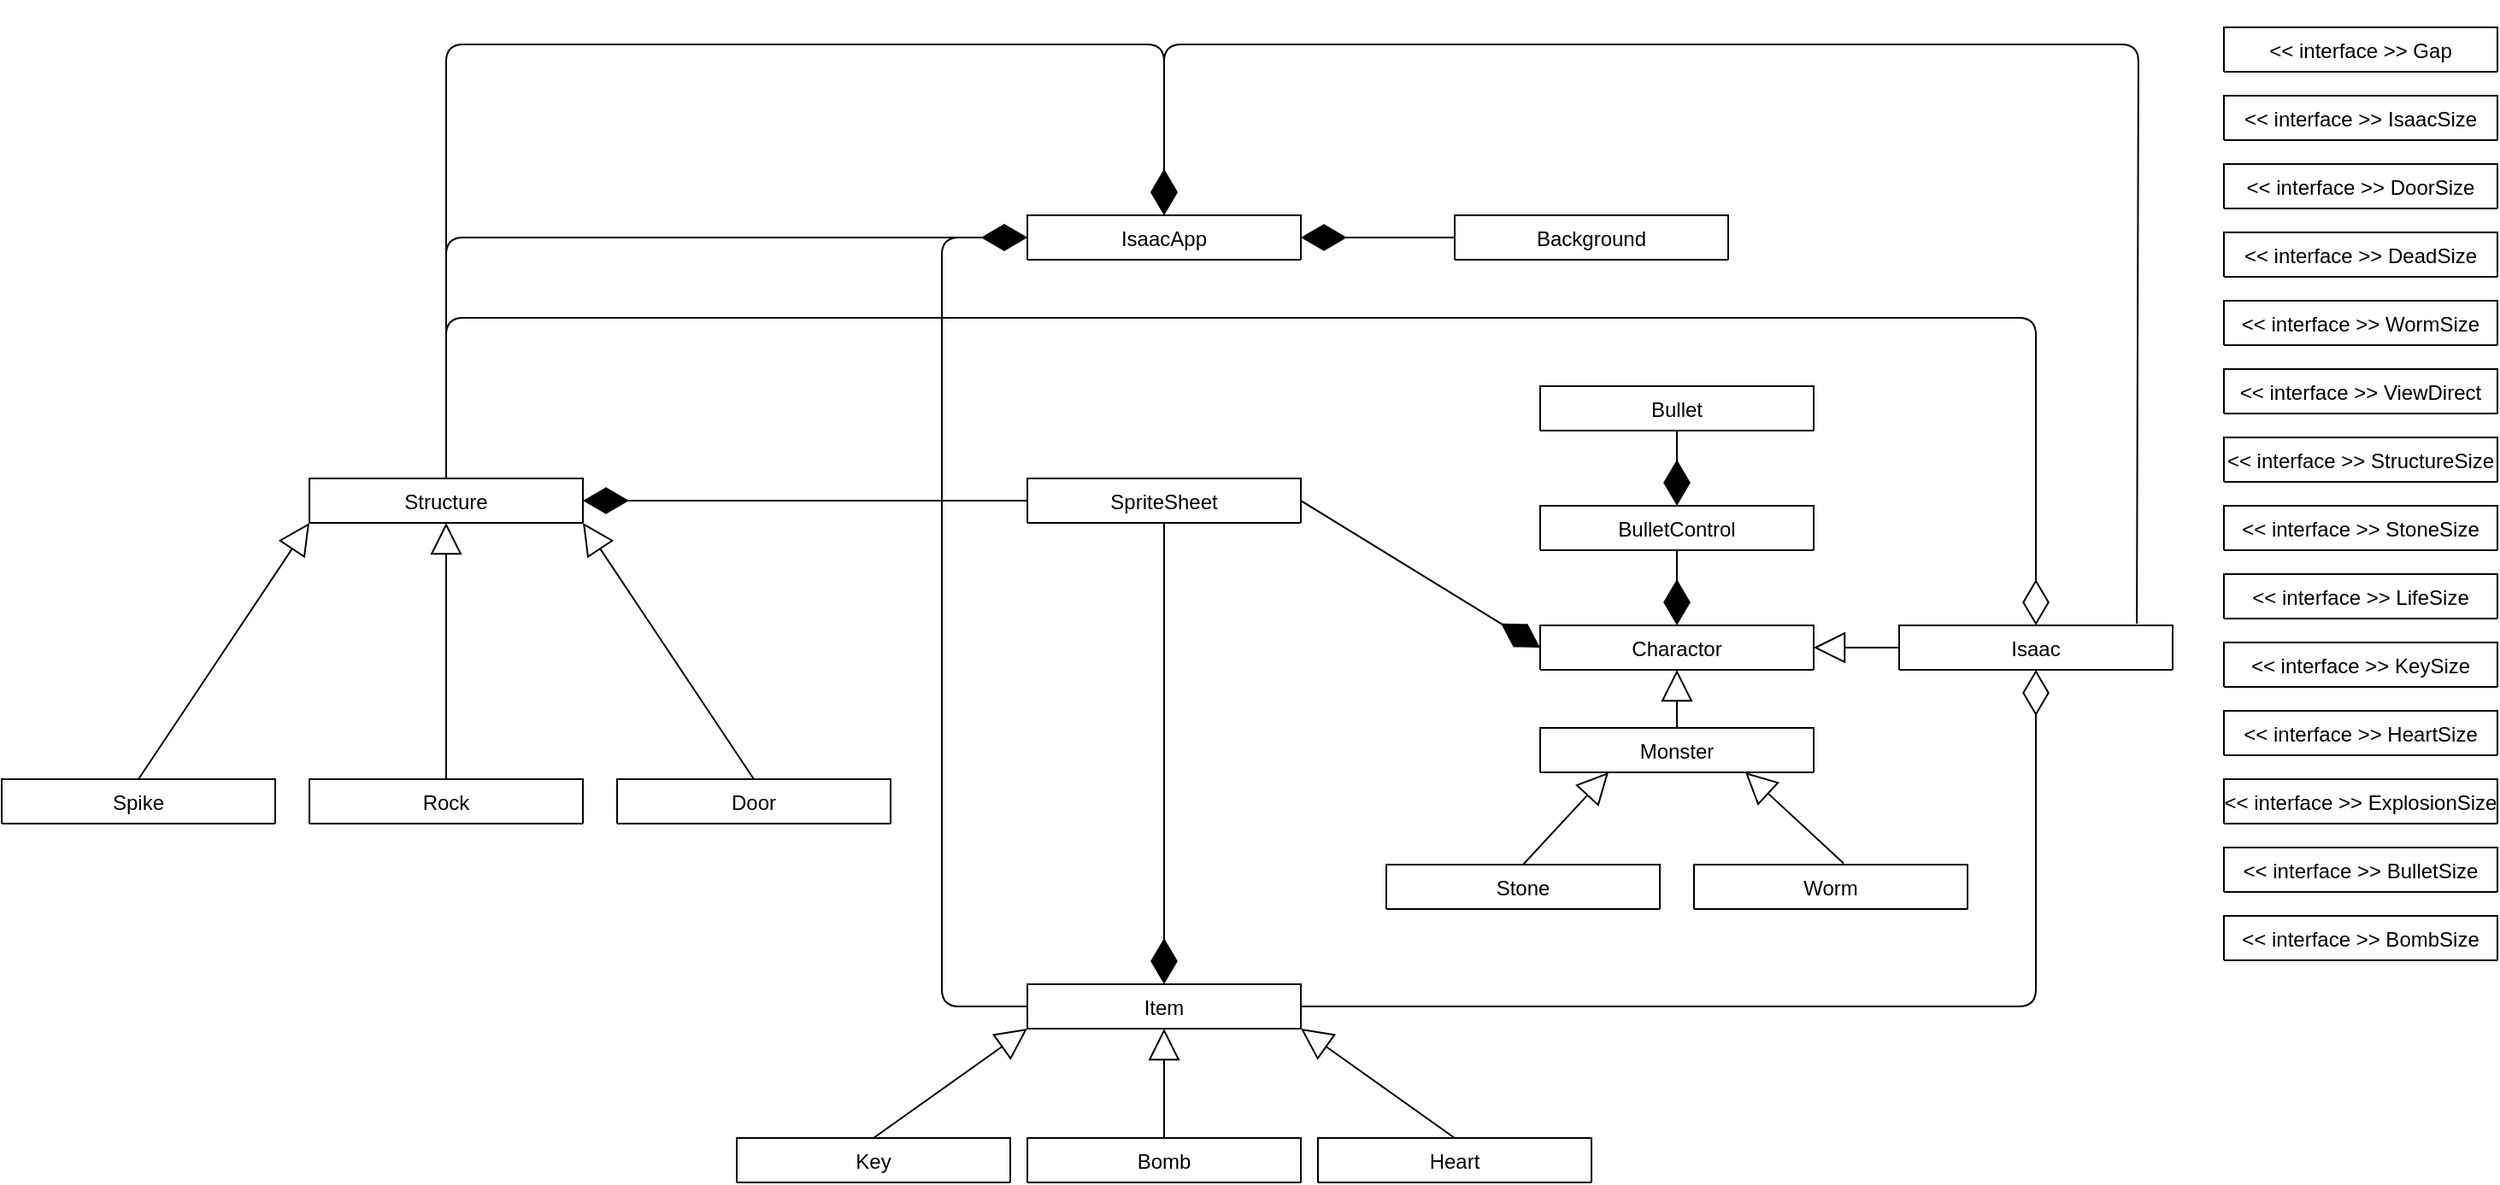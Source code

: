 <mxfile version="14.0.3" type="google"><diagram id="C5RBs43oDa-KdzZeNtuy" name="Page-1"><mxGraphModel dx="3002" dy="872" grid="1" gridSize="10" guides="1" tooltips="1" connect="1" arrows="1" fold="1" page="1" pageScale="1" pageWidth="827" pageHeight="1169" math="0" shadow="0"><root><mxCell id="WIyWlLk6GJQsqaUBKTNV-0"/><mxCell id="WIyWlLk6GJQsqaUBKTNV-1" parent="WIyWlLk6GJQsqaUBKTNV-0"/><mxCell id="LUZDax4XpjvpmBFPQHNC-0" value="SpriteSheet" style="swimlane;fontStyle=0;align=center;verticalAlign=top;childLayout=stackLayout;horizontal=1;startSize=26;horizontalStack=0;resizeParent=1;resizeLast=0;collapsible=1;marginBottom=0;rounded=0;shadow=0;strokeWidth=1;" parent="WIyWlLk6GJQsqaUBKTNV-1" vertex="1" collapsed="1"><mxGeometry x="-490" y="794" width="160" height="26" as="geometry"><mxRectangle x="-490" y="880" width="490" height="320" as="alternateBounds"/></mxGeometry></mxCell><mxCell id="LUZDax4XpjvpmBFPQHNC-1" value="- imgSprite : BufferedImage " style="text;align=left;verticalAlign=top;spacingLeft=4;spacingRight=4;overflow=hidden;rotatable=0;points=[[0,0.5],[1,0.5]];portConstraint=eastwest;rounded=0;shadow=0;html=0;" parent="LUZDax4XpjvpmBFPQHNC-0" vertex="1"><mxGeometry y="26" width="160" height="26" as="geometry"/></mxCell><mxCell id="LUZDax4XpjvpmBFPQHNC-2" value="- url : String " style="text;align=left;verticalAlign=top;spacingLeft=4;spacingRight=4;overflow=hidden;rotatable=0;points=[[0,0.5],[1,0.5]];portConstraint=eastwest;" parent="LUZDax4XpjvpmBFPQHNC-0" vertex="1"><mxGeometry y="52" width="160" height="26" as="geometry"/></mxCell><mxCell id="LUZDax4XpjvpmBFPQHNC-3" value="- gubun : String " style="text;align=left;verticalAlign=top;spacingLeft=4;spacingRight=4;overflow=hidden;rotatable=0;points=[[0,0.5],[1,0.5]];portConstraint=eastwest;rounded=0;shadow=0;html=0;" parent="LUZDax4XpjvpmBFPQHNC-0" vertex="1"><mxGeometry y="78" width="160" height="26" as="geometry"/></mxCell><mxCell id="LUZDax4XpjvpmBFPQHNC-4" value="- xPos, yPos : int " style="text;align=left;verticalAlign=top;spacingLeft=4;spacingRight=4;overflow=hidden;rotatable=0;points=[[0,0.5],[1,0.5]];portConstraint=eastwest;rounded=0;shadow=0;html=0;" parent="LUZDax4XpjvpmBFPQHNC-0" vertex="1"><mxGeometry y="104" width="160" height="26" as="geometry"/></mxCell><mxCell id="LUZDax4XpjvpmBFPQHNC-5" value="- width, height : int " style="text;align=left;verticalAlign=top;spacingLeft=4;spacingRight=4;overflow=hidden;rotatable=0;points=[[0,0.5],[1,0.5]];portConstraint=eastwest;rounded=0;shadow=0;html=0;" parent="LUZDax4XpjvpmBFPQHNC-0" vertex="1"><mxGeometry y="130" width="160" height="26" as="geometry"/></mxCell><mxCell id="LUZDax4XpjvpmBFPQHNC-6" value="- imgObject : ImageIcon " style="text;align=left;verticalAlign=top;spacingLeft=4;spacingRight=4;overflow=hidden;rotatable=0;points=[[0,0.5],[1,0.5]];portConstraint=eastwest;" parent="LUZDax4XpjvpmBFPQHNC-0" vertex="1"><mxGeometry y="156" width="160" height="26" as="geometry"/></mxCell><mxCell id="LUZDax4XpjvpmBFPQHNC-7" value="" style="line;html=1;strokeWidth=1;align=left;verticalAlign=middle;spacingTop=-1;spacingLeft=3;spacingRight=3;rotatable=0;labelPosition=right;points=[];portConstraint=eastwest;" parent="LUZDax4XpjvpmBFPQHNC-0" vertex="1"><mxGeometry y="182" width="160" height="8" as="geometry"/></mxCell><mxCell id="LUZDax4XpjvpmBFPQHNC-8" value="+ SpriteSheet() : constructor&#10;+ SpriteSheet(String url,String gubun, int xPos, int yPos, int width, int height) : constructor&#10;+ loadSpriteImage(String url) : void&#10;+ getObjectImage() : BufferedImage&#10;+ drawObject(int x, int y) : void" style="text;align=left;verticalAlign=top;spacingLeft=4;spacingRight=4;overflow=hidden;rotatable=0;points=[[0,0.5],[1,0.5]];portConstraint=eastwest;" parent="LUZDax4XpjvpmBFPQHNC-0" vertex="1"><mxGeometry y="190" width="160" height="130" as="geometry"/></mxCell><mxCell id="LUZDax4XpjvpmBFPQHNC-9" value="Charactor" style="swimlane;fontStyle=0;align=center;verticalAlign=top;childLayout=stackLayout;horizontal=1;startSize=26;horizontalStack=0;resizeParent=1;resizeLast=0;collapsible=1;marginBottom=0;rounded=0;shadow=0;strokeWidth=1;" parent="WIyWlLk6GJQsqaUBKTNV-1" vertex="1" collapsed="1"><mxGeometry x="-190" y="880" width="160" height="26" as="geometry"><mxRectangle x="-190" y="880" width="250" height="456" as="alternateBounds"/></mxGeometry></mxCell><mxCell id="LUZDax4XpjvpmBFPQHNC-10" value="- app : JFrame " style="text;align=left;verticalAlign=top;spacingLeft=4;spacingRight=4;overflow=hidden;rotatable=0;points=[[0,0.5],[1,0.5]];portConstraint=eastwest;rounded=0;shadow=0;html=0;" parent="LUZDax4XpjvpmBFPQHNC-9" vertex="1"><mxGeometry y="26" width="160" height="26" as="geometry"/></mxCell><mxCell id="LUZDax4XpjvpmBFPQHNC-11" value="-  life, maxLife : double " style="text;align=left;verticalAlign=top;spacingLeft=4;spacingRight=4;overflow=hidden;rotatable=0;points=[[0,0.5],[1,0.5]];portConstraint=eastwest;" parent="LUZDax4XpjvpmBFPQHNC-9" vertex="1"><mxGeometry y="52" width="160" height="26" as="geometry"/></mxCell><mxCell id="LUZDax4XpjvpmBFPQHNC-12" value="- attackDamge : double " style="text;align=left;verticalAlign=top;spacingLeft=4;spacingRight=4;overflow=hidden;rotatable=0;points=[[0,0.5],[1,0.5]];portConstraint=eastwest;rounded=0;shadow=0;html=0;" parent="LUZDax4XpjvpmBFPQHNC-9" vertex="1"><mxGeometry y="78" width="160" height="26" as="geometry"/></mxCell><mxCell id="LUZDax4XpjvpmBFPQHNC-13" value="- viewDirect : int " style="text;align=left;verticalAlign=top;spacingLeft=4;spacingRight=4;overflow=hidden;rotatable=0;points=[[0,0.5],[1,0.5]];portConstraint=eastwest;rounded=0;shadow=0;html=0;" parent="LUZDax4XpjvpmBFPQHNC-9" vertex="1"><mxGeometry y="104" width="160" height="26" as="geometry"/></mxCell><mxCell id="LUZDax4XpjvpmBFPQHNC-14" value="- isUp, isDown, isRight, isLeft : boolean " style="text;align=left;verticalAlign=top;spacingLeft=4;spacingRight=4;overflow=hidden;rotatable=0;points=[[0,0.5],[1,0.5]];portConstraint=eastwest;" parent="LUZDax4XpjvpmBFPQHNC-9" vertex="1"><mxGeometry y="130" width="160" height="26" as="geometry"/></mxCell><mxCell id="LUZDax4XpjvpmBFPQHNC-15" value="- xCenter, yCenter : int " style="text;align=left;verticalAlign=top;spacingLeft=4;spacingRight=4;overflow=hidden;rotatable=0;points=[[0,0.5],[1,0.5]];portConstraint=eastwest;rounded=0;shadow=0;html=0;" parent="LUZDax4XpjvpmBFPQHNC-9" vertex="1"><mxGeometry y="156" width="160" height="26" as="geometry"/></mxCell><mxCell id="LUZDax4XpjvpmBFPQHNC-16" value="- xChar, yChar : int " style="text;align=left;verticalAlign=top;spacingLeft=4;spacingRight=4;overflow=hidden;rotatable=0;points=[[0,0.5],[1,0.5]];portConstraint=eastwest;rounded=0;shadow=0;html=0;" parent="LUZDax4XpjvpmBFPQHNC-9" vertex="1"><mxGeometry y="182" width="160" height="26" as="geometry"/></mxCell><mxCell id="LUZDax4XpjvpmBFPQHNC-17" value="- dead : boolean " style="text;align=left;verticalAlign=top;spacingLeft=4;spacingRight=4;overflow=hidden;rotatable=0;points=[[0,0.5],[1,0.5]];portConstraint=eastwest;rounded=0;shadow=0;html=0;" parent="LUZDax4XpjvpmBFPQHNC-9" vertex="1"><mxGeometry y="208" width="160" height="26" as="geometry"/></mxCell><mxCell id="LUZDax4XpjvpmBFPQHNC-18" value="- bulletControl : BulletControl " style="text;align=left;verticalAlign=top;spacingLeft=4;spacingRight=4;overflow=hidden;rotatable=0;points=[[0,0.5],[1,0.5]];portConstraint=eastwest;rounded=0;shadow=0;html=0;" parent="LUZDax4XpjvpmBFPQHNC-9" vertex="1"><mxGeometry y="234" width="160" height="26" as="geometry"/></mxCell><mxCell id="LUZDax4XpjvpmBFPQHNC-19" value="- moveStart : boolean " style="text;align=left;verticalAlign=top;spacingLeft=4;spacingRight=4;overflow=hidden;rotatable=0;points=[[0,0.5],[1,0.5]];portConstraint=eastwest;rounded=0;shadow=0;html=0;" parent="LUZDax4XpjvpmBFPQHNC-9" vertex="1"><mxGeometry y="260" width="160" height="26" as="geometry"/></mxCell><mxCell id="LUZDax4XpjvpmBFPQHNC-20" value="- isAttacking : boolean " style="text;align=left;verticalAlign=top;spacingLeft=4;spacingRight=4;overflow=hidden;rotatable=0;points=[[0,0.5],[1,0.5]];portConstraint=eastwest;rounded=0;shadow=0;html=0;" parent="LUZDax4XpjvpmBFPQHNC-9" vertex="1"><mxGeometry y="286" width="160" height="26" as="geometry"/></mxCell><mxCell id="LUZDax4XpjvpmBFPQHNC-21" value="" style="line;html=1;strokeWidth=1;align=left;verticalAlign=middle;spacingTop=-1;spacingLeft=3;spacingRight=3;rotatable=0;labelPosition=right;points=[];portConstraint=eastwest;" parent="LUZDax4XpjvpmBFPQHNC-9" vertex="1"><mxGeometry y="312" width="160" height="8" as="geometry"/></mxCell><mxCell id="LUZDax4XpjvpmBFPQHNC-22" value="+ Character(JFrame app) : constructor&#10;+ isDeadCheck() : void&#10;+ moveRight() : void&#10;+ moveLeft() : void&#10;+ moveUp() : void&#10;+ moveDown() : void&#10;+ dead() : void&#10;+ attack() : void&#10;+ moveMotion() : void" style="text;align=left;verticalAlign=top;spacingLeft=4;spacingRight=4;overflow=hidden;rotatable=0;points=[[0,0.5],[1,0.5]];portConstraint=eastwest;" parent="LUZDax4XpjvpmBFPQHNC-9" vertex="1"><mxGeometry y="320" width="160" height="136" as="geometry"/></mxCell><mxCell id="LUZDax4XpjvpmBFPQHNC-23" value="Item" style="swimlane;fontStyle=0;align=center;verticalAlign=top;childLayout=stackLayout;horizontal=1;startSize=26;horizontalStack=0;resizeParent=1;resizeLast=0;collapsible=1;marginBottom=0;rounded=0;shadow=0;strokeWidth=1;" parent="WIyWlLk6GJQsqaUBKTNV-1" vertex="1" collapsed="1"><mxGeometry x="-490" y="1090" width="160" height="26" as="geometry"><mxRectangle x="-530" y="1040" width="530" height="220" as="alternateBounds"/></mxGeometry></mxCell><mxCell id="LUZDax4XpjvpmBFPQHNC-24" value="- app : JFrame " style="text;align=left;verticalAlign=top;spacingLeft=4;spacingRight=4;overflow=hidden;rotatable=0;points=[[0,0.5],[1,0.5]];portConstraint=eastwest;rounded=0;shadow=0;html=0;" parent="LUZDax4XpjvpmBFPQHNC-23" vertex="1"><mxGeometry y="26" width="160" height="26" as="geometry"/></mxCell><mxCell id="LUZDax4XpjvpmBFPQHNC-25" value="- ssItem : SpriteSheet " style="text;align=left;verticalAlign=top;spacingLeft=4;spacingRight=4;overflow=hidden;rotatable=0;points=[[0,0.5],[1,0.5]];portConstraint=eastwest;" parent="LUZDax4XpjvpmBFPQHNC-23" vertex="1"><mxGeometry y="52" width="160" height="26" as="geometry"/></mxCell><mxCell id="LUZDax4XpjvpmBFPQHNC-26" value="- xItem, yItem : int " style="text;align=left;verticalAlign=top;spacingLeft=4;spacingRight=4;overflow=hidden;rotatable=0;points=[[0,0.5],[1,0.5]];portConstraint=eastwest;rounded=0;shadow=0;html=0;" parent="LUZDax4XpjvpmBFPQHNC-23" vertex="1"><mxGeometry y="78" width="160" height="26" as="geometry"/></mxCell><mxCell id="LUZDax4XpjvpmBFPQHNC-27" value="- width, height : int " style="text;align=left;verticalAlign=top;spacingLeft=4;spacingRight=4;overflow=hidden;rotatable=0;points=[[0,0.5],[1,0.5]];portConstraint=eastwest;rounded=0;shadow=0;html=0;" parent="LUZDax4XpjvpmBFPQHNC-23" vertex="1"><mxGeometry y="104" width="160" height="26" as="geometry"/></mxCell><mxCell id="LUZDax4XpjvpmBFPQHNC-28" value="- isDrop : boolean " style="text;align=left;verticalAlign=top;spacingLeft=4;spacingRight=4;overflow=hidden;rotatable=0;points=[[0,0.5],[1,0.5]];portConstraint=eastwest;rounded=0;shadow=0;html=0;" parent="LUZDax4XpjvpmBFPQHNC-23" vertex="1"><mxGeometry y="130" width="160" height="26" as="geometry"/></mxCell><mxCell id="LUZDax4XpjvpmBFPQHNC-29" value="" style="line;html=1;strokeWidth=1;align=left;verticalAlign=middle;spacingTop=-1;spacingLeft=3;spacingRight=3;rotatable=0;labelPosition=right;points=[];portConstraint=eastwest;" parent="LUZDax4XpjvpmBFPQHNC-23" vertex="1"><mxGeometry y="156" width="160" height="8" as="geometry"/></mxCell><mxCell id="LUZDax4XpjvpmBFPQHNC-30" value="+ Item(JFrame app,String url, String gubun, int xItem, int yItem, int width, int height) : constructor&#10;+ drawItem() : void" style="text;align=left;verticalAlign=top;spacingLeft=4;spacingRight=4;overflow=hidden;rotatable=0;points=[[0,0.5],[1,0.5]];portConstraint=eastwest;" parent="LUZDax4XpjvpmBFPQHNC-23" vertex="1"><mxGeometry y="164" width="160" height="46" as="geometry"/></mxCell><mxCell id="LUZDax4XpjvpmBFPQHNC-31" value="Monster" style="swimlane;fontStyle=0;align=center;verticalAlign=top;childLayout=stackLayout;horizontal=1;startSize=26;horizontalStack=0;resizeParent=1;resizeLast=0;collapsible=1;marginBottom=0;rounded=0;shadow=0;strokeWidth=1;" parent="WIyWlLk6GJQsqaUBKTNV-1" vertex="1" collapsed="1"><mxGeometry x="-190" y="940" width="160" height="26" as="geometry"><mxRectangle x="70" y="940" width="590" height="420" as="alternateBounds"/></mxGeometry></mxCell><mxCell id="LUZDax4XpjvpmBFPQHNC-32" value="- isaac : Isaac " style="text;align=left;verticalAlign=top;spacingLeft=4;spacingRight=4;overflow=hidden;rotatable=0;points=[[0,0.5],[1,0.5]];portConstraint=eastwest;rounded=0;shadow=0;html=0;" parent="LUZDax4XpjvpmBFPQHNC-31" vertex="1"><mxGeometry y="26" width="160" height="26" as="geometry"/></mxCell><mxCell id="LUZDax4XpjvpmBFPQHNC-33" value="- ssMonster : SpriteSheet " style="text;align=left;verticalAlign=top;spacingLeft=4;spacingRight=4;overflow=hidden;rotatable=0;points=[[0,0.5],[1,0.5]];portConstraint=eastwest;" parent="LUZDax4XpjvpmBFPQHNC-31" vertex="1"><mxGeometry y="52" width="160" height="26" as="geometry"/></mxCell><mxCell id="LUZDax4XpjvpmBFPQHNC-34" value="- ssDead : SpriteSheet" style="text;align=left;verticalAlign=top;spacingLeft=4;spacingRight=4;overflow=hidden;rotatable=0;points=[[0,0.5],[1,0.5]];portConstraint=eastwest;rounded=0;shadow=0;html=0;" parent="LUZDax4XpjvpmBFPQHNC-31" vertex="1"><mxGeometry y="78" width="160" height="26" as="geometry"/></mxCell><mxCell id="LUZDax4XpjvpmBFPQHNC-35" value="- url : String " style="text;align=left;verticalAlign=top;spacingLeft=4;spacingRight=4;overflow=hidden;rotatable=0;points=[[0,0.5],[1,0.5]];portConstraint=eastwest;rounded=0;shadow=0;html=0;" parent="LUZDax4XpjvpmBFPQHNC-31" vertex="1"><mxGeometry y="104" width="160" height="26" as="geometry"/></mxCell><mxCell id="LUZDax4XpjvpmBFPQHNC-36" value="- imgWidth, imgHeight : int " style="text;align=left;verticalAlign=top;spacingLeft=4;spacingRight=4;overflow=hidden;rotatable=0;points=[[0,0.5],[1,0.5]];portConstraint=eastwest;rounded=0;shadow=0;html=0;" parent="LUZDax4XpjvpmBFPQHNC-31" vertex="1"><mxGeometry y="130" width="160" height="26" as="geometry"/></mxCell><mxCell id="LUZDax4XpjvpmBFPQHNC-37" value="- rock : Vector&lt;Structure&gt; " style="text;align=left;verticalAlign=top;spacingLeft=4;spacingRight=4;overflow=hidden;rotatable=0;points=[[0,0.5],[1,0.5]];portConstraint=eastwest;rounded=0;shadow=0;html=0;" parent="LUZDax4XpjvpmBFPQHNC-31" vertex="1"><mxGeometry y="156" width="160" height="26" as="geometry"/></mxCell><mxCell id="LUZDax4XpjvpmBFPQHNC-38" value="" style="line;html=1;strokeWidth=1;align=left;verticalAlign=middle;spacingTop=-1;spacingLeft=3;spacingRight=3;rotatable=0;labelPosition=right;points=[];portConstraint=eastwest;" parent="LUZDax4XpjvpmBFPQHNC-31" vertex="1"><mxGeometry y="182" width="160" height="8" as="geometry"/></mxCell><mxCell id="LUZDax4XpjvpmBFPQHNC-39" value="+ Monster(JFrame app, Isaac isaac, Vector&lt;Rock&gt; rock, String url, int imgWidth, int imgHeight) : constructor&#10;+ init() : void&#10;+ setting() : void&#10;+ batch() : void&#10;+ moveDirectCheck() : void&#10;+ collisionRock() : void&#10;+ moveRight() : void&#10;+ moveLeft() : void&#10;+ moveUp() : void&#10;+ moveDown() : void&#10;+ moveMotion() : void&#10;+ dead() : void" style="text;align=left;verticalAlign=top;spacingLeft=4;spacingRight=4;overflow=hidden;rotatable=0;points=[[0,0.5],[1,0.5]];portConstraint=eastwest;" parent="LUZDax4XpjvpmBFPQHNC-31" vertex="1"><mxGeometry y="190" width="160" height="230" as="geometry"/></mxCell><mxCell id="LUZDax4XpjvpmBFPQHNC-40" value="Structure" style="swimlane;fontStyle=0;align=center;verticalAlign=top;childLayout=stackLayout;horizontal=1;startSize=26;horizontalStack=0;resizeParent=1;resizeLast=0;collapsible=1;marginBottom=0;rounded=0;shadow=0;strokeWidth=1;" parent="WIyWlLk6GJQsqaUBKTNV-1" vertex="1" collapsed="1"><mxGeometry x="-910" y="794" width="160" height="26" as="geometry"><mxRectangle x="-1010" y="794" width="490" height="176" as="alternateBounds"/></mxGeometry></mxCell><mxCell id="LUZDax4XpjvpmBFPQHNC-41" value="- app : JFrame " style="text;align=left;verticalAlign=top;spacingLeft=4;spacingRight=4;overflow=hidden;rotatable=0;points=[[0,0.5],[1,0.5]];portConstraint=eastwest;rounded=0;shadow=0;html=0;" parent="LUZDax4XpjvpmBFPQHNC-40" vertex="1"><mxGeometry y="26" width="160" height="26" as="geometry"/></mxCell><mxCell id="LUZDax4XpjvpmBFPQHNC-42" value="- ssStructure : SpriteSheet " style="text;align=left;verticalAlign=top;spacingLeft=4;spacingRight=4;overflow=hidden;rotatable=0;points=[[0,0.5],[1,0.5]];portConstraint=eastwest;rounded=0;shadow=0;html=0;" parent="LUZDax4XpjvpmBFPQHNC-40" vertex="1"><mxGeometry y="52" width="160" height="26" as="geometry"/></mxCell><mxCell id="Ib3aELc-_ZaVqrmtIfAo-0" value="- xStructure, yStructure : int " style="text;align=left;verticalAlign=top;spacingLeft=4;spacingRight=4;overflow=hidden;rotatable=0;points=[[0,0.5],[1,0.5]];portConstraint=eastwest;rounded=0;shadow=0;html=0;" parent="LUZDax4XpjvpmBFPQHNC-40" vertex="1"><mxGeometry y="78" width="160" height="26" as="geometry"/></mxCell><mxCell id="LUZDax4XpjvpmBFPQHNC-43" value="- isBroken : boolean " style="text;align=left;verticalAlign=top;spacingLeft=4;spacingRight=4;overflow=hidden;rotatable=0;points=[[0,0.5],[1,0.5]];portConstraint=eastwest;rounded=0;shadow=0;html=0;" parent="LUZDax4XpjvpmBFPQHNC-40" vertex="1"><mxGeometry y="104" width="160" height="26" as="geometry"/></mxCell><mxCell id="LUZDax4XpjvpmBFPQHNC-44" value="" style="line;html=1;strokeWidth=1;align=left;verticalAlign=middle;spacingTop=-1;spacingLeft=3;spacingRight=3;rotatable=0;labelPosition=right;points=[];portConstraint=eastwest;" parent="LUZDax4XpjvpmBFPQHNC-40" vertex="1"><mxGeometry y="130" width="160" height="8" as="geometry"/></mxCell><mxCell id="LUZDax4XpjvpmBFPQHNC-45" value="+Structure(JFrame app,String url, String gubun, int xStructure, int yStructure) : constructor&#10;+ drawStructure() : void&#10;" style="text;align=left;verticalAlign=top;spacingLeft=4;spacingRight=4;overflow=hidden;rotatable=0;points=[[0,0.5],[1,0.5]];portConstraint=eastwest;" parent="LUZDax4XpjvpmBFPQHNC-40" vertex="1"><mxGeometry y="138" width="160" height="38" as="geometry"/></mxCell><mxCell id="LUZDax4XpjvpmBFPQHNC-46" value="IsaacApp" style="swimlane;fontStyle=0;align=center;verticalAlign=top;childLayout=stackLayout;horizontal=1;startSize=26;horizontalStack=0;resizeParent=1;resizeLast=0;collapsible=1;marginBottom=0;rounded=0;shadow=0;strokeWidth=1;" parent="WIyWlLk6GJQsqaUBKTNV-1" vertex="1" collapsed="1"><mxGeometry x="-490" y="640" width="160" height="26" as="geometry"><mxRectangle x="-585" y="410" width="350" height="380" as="alternateBounds"/></mxGeometry></mxCell><mxCell id="LUZDax4XpjvpmBFPQHNC-47" value="- app : JFrame" style="text;align=left;verticalAlign=top;spacingLeft=4;spacingRight=4;overflow=hidden;rotatable=0;points=[[0,0.5],[1,0.5]];portConstraint=eastwest;rounded=0;shadow=0;html=0;" parent="LUZDax4XpjvpmBFPQHNC-46" vertex="1"><mxGeometry y="26" width="160" height="26" as="geometry"/></mxCell><mxCell id="LUZDax4XpjvpmBFPQHNC-48" value="- bg : Background" style="text;align=left;verticalAlign=top;spacingLeft=4;spacingRight=4;overflow=hidden;rotatable=0;points=[[0,0.5],[1,0.5]];portConstraint=eastwest;rounded=0;shadow=0;html=0;" parent="LUZDax4XpjvpmBFPQHNC-46" vertex="1"><mxGeometry y="52" width="160" height="26" as="geometry"/></mxCell><mxCell id="LUZDax4XpjvpmBFPQHNC-49" value="- isaac : Isaac" style="text;align=left;verticalAlign=top;spacingLeft=4;spacingRight=4;overflow=hidden;rotatable=0;points=[[0,0.5],[1,0.5]];portConstraint=eastwest;rounded=0;shadow=0;html=0;" parent="LUZDax4XpjvpmBFPQHNC-46" vertex="1"><mxGeometry y="78" width="160" height="26" as="geometry"/></mxCell><mxCell id="LUZDax4XpjvpmBFPQHNC-52" value="- monster : Vector&lt;Monster&gt;" style="text;align=left;verticalAlign=top;spacingLeft=4;spacingRight=4;overflow=hidden;rotatable=0;points=[[0,0.5],[1,0.5]];portConstraint=eastwest;rounded=0;shadow=0;html=0;" parent="LUZDax4XpjvpmBFPQHNC-46" vertex="1"><mxGeometry y="104" width="160" height="26" as="geometry"/></mxCell><mxCell id="LUZDax4XpjvpmBFPQHNC-50" value="- structures : Vector&lt;Structure&gt;" style="text;align=left;verticalAlign=top;spacingLeft=4;spacingRight=4;overflow=hidden;rotatable=0;points=[[0,0.5],[1,0.5]];portConstraint=eastwest;rounded=0;shadow=0;html=0;" parent="LUZDax4XpjvpmBFPQHNC-46" vertex="1"><mxGeometry y="130" width="160" height="26" as="geometry"/></mxCell><mxCell id="LUZDax4XpjvpmBFPQHNC-53" value="- door : Vector&lt;Door&gt;" style="text;align=left;verticalAlign=top;spacingLeft=4;spacingRight=4;overflow=hidden;rotatable=0;points=[[0,0.5],[1,0.5]];portConstraint=eastwest;rounded=0;shadow=0;html=0;" parent="LUZDax4XpjvpmBFPQHNC-46" vertex="1"><mxGeometry y="156" width="160" height="26" as="geometry"/></mxCell><mxCell id="LUZDax4XpjvpmBFPQHNC-54" value="- items : Vector&lt;Item&gt;" style="text;align=left;verticalAlign=top;spacingLeft=4;spacingRight=4;overflow=hidden;rotatable=0;points=[[0,0.5],[1,0.5]];portConstraint=eastwest;rounded=0;shadow=0;html=0;" parent="LUZDax4XpjvpmBFPQHNC-46" vertex="1"><mxGeometry y="182" width="160" height="26" as="geometry"/></mxCell><mxCell id="LUZDax4XpjvpmBFPQHNC-51" value="- noMonster : boolean" style="text;align=left;verticalAlign=top;spacingLeft=4;spacingRight=4;overflow=hidden;rotatable=0;points=[[0,0.5],[1,0.5]];portConstraint=eastwest;rounded=0;shadow=0;html=0;" parent="LUZDax4XpjvpmBFPQHNC-46" vertex="1"><mxGeometry y="208" width="160" height="26" as="geometry"/></mxCell><mxCell id="LUZDax4XpjvpmBFPQHNC-55" value="" style="line;html=1;strokeWidth=1;align=left;verticalAlign=middle;spacingTop=-1;spacingLeft=3;spacingRight=3;rotatable=0;labelPosition=right;points=[];portConstraint=eastwest;" parent="LUZDax4XpjvpmBFPQHNC-46" vertex="1"><mxGeometry y="234" width="160" height="8" as="geometry"/></mxCell><mxCell id="LUZDax4XpjvpmBFPQHNC-56" value="+ IsaacApp() : constructor&#10;+ init() : void&#10;+ setting() : void&#10;+ batch() : void&#10;+ noMonsterIsDoorOpen : void&#10;+ listener : void&#10;+ keyboardEvent : void &#10;+ keyReleased : void &#10;+ main(String[] args) : void&#10;" style="text;align=left;verticalAlign=top;spacingLeft=4;spacingRight=4;overflow=hidden;rotatable=0;points=[[0,0.5],[1,0.5]];portConstraint=eastwest;" parent="LUZDax4XpjvpmBFPQHNC-46" vertex="1"><mxGeometry y="242" width="160" height="138" as="geometry"/></mxCell><mxCell id="LUZDax4XpjvpmBFPQHNC-57" value="Isaac" style="swimlane;fontStyle=0;align=center;verticalAlign=top;childLayout=stackLayout;horizontal=1;startSize=26;horizontalStack=0;resizeParent=1;resizeLast=0;collapsible=1;marginBottom=0;rounded=0;shadow=0;strokeWidth=1;" parent="WIyWlLk6GJQsqaUBKTNV-1" vertex="1" collapsed="1"><mxGeometry x="20" y="880" width="160" height="26" as="geometry"><mxRectangle x="64" y="880" width="700" height="750" as="alternateBounds"/></mxGeometry></mxCell><mxCell id="LUZDax4XpjvpmBFPQHNC-58" value="- isaac : Isaac" style="text;align=left;verticalAlign=top;spacingLeft=4;spacingRight=4;overflow=hidden;rotatable=0;points=[[0,0.5],[1,0.5]];portConstraint=eastwest;rounded=0;shadow=0;html=0;" parent="LUZDax4XpjvpmBFPQHNC-57" vertex="1"><mxGeometry y="26" width="160" height="26" as="geometry"/></mxCell><mxCell id="LUZDax4XpjvpmBFPQHNC-59" value="- ssLifes : Vector&lt;SpriteSheet&gt;" style="text;align=left;verticalAlign=top;spacingLeft=4;spacingRight=4;overflow=hidden;rotatable=0;points=[[0,0.5],[1,0.5]];portConstraint=eastwest;" parent="LUZDax4XpjvpmBFPQHNC-57" vertex="1"><mxGeometry y="52" width="160" height="26" as="geometry"/></mxCell><mxCell id="LUZDax4XpjvpmBFPQHNC-60" value="- ssHead, ssBody, ssTotal, ssExplosion : SpriteSheet " style="text;align=left;verticalAlign=top;spacingLeft=4;spacingRight=4;overflow=hidden;rotatable=0;points=[[0,0.5],[1,0.5]];portConstraint=eastwest;rounded=0;shadow=0;html=0;" parent="LUZDax4XpjvpmBFPQHNC-57" vertex="1"><mxGeometry y="78" width="160" height="26" as="geometry"/></mxCell><mxCell id="LUZDax4XpjvpmBFPQHNC-61" value="- structures : Vector&lt;Structure&gt;" style="text;align=left;verticalAlign=top;spacingLeft=4;spacingRight=4;overflow=hidden;rotatable=0;points=[[0,0.5],[1,0.5]];portConstraint=eastwest;rounded=0;shadow=0;html=0;" parent="LUZDax4XpjvpmBFPQHNC-57" vertex="1"><mxGeometry y="104" width="160" height="26" as="geometry"/></mxCell><mxCell id="LUZDax4XpjvpmBFPQHNC-62" value="-  monster : Vector&lt;Monster&gt;" style="text;align=left;verticalAlign=top;spacingLeft=4;spacingRight=4;overflow=hidden;rotatable=0;points=[[0,0.5],[1,0.5]];portConstraint=eastwest;" parent="LUZDax4XpjvpmBFPQHNC-57" vertex="1"><mxGeometry y="130" width="160" height="26" as="geometry"/></mxCell><mxCell id="Ib3aELc-_ZaVqrmtIfAo-2" value="-  door : Vector&lt;Door&gt;" style="text;align=left;verticalAlign=top;spacingLeft=4;spacingRight=4;overflow=hidden;rotatable=0;points=[[0,0.5],[1,0.5]];portConstraint=eastwest;" parent="LUZDax4XpjvpmBFPQHNC-57" vertex="1"><mxGeometry y="156" width="160" height="26" as="geometry"/></mxCell><mxCell id="LUZDax4XpjvpmBFPQHNC-65" value="- items : Vector&lt;Item&gt;" style="text;align=left;verticalAlign=top;spacingLeft=4;spacingRight=4;overflow=hidden;rotatable=0;points=[[0,0.5],[1,0.5]];portConstraint=eastwest;rounded=0;shadow=0;html=0;" parent="LUZDax4XpjvpmBFPQHNC-57" vertex="1"><mxGeometry y="182" width="160" height="26" as="geometry"/></mxCell><mxCell id="LUZDax4XpjvpmBFPQHNC-63" value="- xPlusBody. yPlusBody : int " style="text;align=left;verticalAlign=top;spacingLeft=4;spacingRight=4;overflow=hidden;rotatable=0;points=[[0,0.5],[1,0.5]];portConstraint=eastwest;rounded=0;shadow=0;html=0;" parent="LUZDax4XpjvpmBFPQHNC-57" vertex="1"><mxGeometry y="208" width="160" height="26" as="geometry"/></mxCell><mxCell id="LUZDax4XpjvpmBFPQHNC-70" value="- YtotalSize : int " style="text;align=left;verticalAlign=top;spacingLeft=4;spacingRight=4;overflow=hidden;rotatable=0;points=[[0,0.5],[1,0.5]];portConstraint=eastwest;rounded=0;shadow=0;html=0;" parent="LUZDax4XpjvpmBFPQHNC-57" vertex="1"><mxGeometry y="234" width="160" height="26" as="geometry"/></mxCell><mxCell id="LUZDax4XpjvpmBFPQHNC-64" value="- isOnSpike : boolean" style="text;align=left;verticalAlign=top;spacingLeft=4;spacingRight=4;overflow=hidden;rotatable=0;points=[[0,0.5],[1,0.5]];portConstraint=eastwest;rounded=0;shadow=0;html=0;" parent="LUZDax4XpjvpmBFPQHNC-57" vertex="1"><mxGeometry y="260" width="160" height="26" as="geometry"/></mxCell><mxCell id="LUZDax4XpjvpmBFPQHNC-68" value="- laKey : JLabel " style="text;align=left;verticalAlign=top;spacingLeft=4;spacingRight=4;overflow=hidden;rotatable=0;points=[[0,0.5],[1,0.5]];portConstraint=eastwest;rounded=0;shadow=0;html=0;" parent="LUZDax4XpjvpmBFPQHNC-57" vertex="1"><mxGeometry y="286" width="160" height="26" as="geometry"/></mxCell><mxCell id="LUZDax4XpjvpmBFPQHNC-69" value="- laBomb : JLabel " style="text;align=left;verticalAlign=top;spacingLeft=4;spacingRight=4;overflow=hidden;rotatable=0;points=[[0,0.5],[1,0.5]];portConstraint=eastwest;rounded=0;shadow=0;html=0;" parent="LUZDax4XpjvpmBFPQHNC-57" vertex="1"><mxGeometry y="312" width="160" height="26" as="geometry"/></mxCell><mxCell id="LUZDax4XpjvpmBFPQHNC-66" value="- keyCount : int " style="text;align=left;verticalAlign=top;spacingLeft=4;spacingRight=4;overflow=hidden;rotatable=0;points=[[0,0.5],[1,0.5]];portConstraint=eastwest;rounded=0;shadow=0;html=0;" parent="LUZDax4XpjvpmBFPQHNC-57" vertex="1"><mxGeometry y="338" width="160" height="26" as="geometry"/></mxCell><mxCell id="LUZDax4XpjvpmBFPQHNC-67" value="- bombCount : int " style="text;align=left;verticalAlign=top;spacingLeft=4;spacingRight=4;overflow=hidden;rotatable=0;points=[[0,0.5],[1,0.5]];portConstraint=eastwest;rounded=0;shadow=0;html=0;" parent="LUZDax4XpjvpmBFPQHNC-57" vertex="1"><mxGeometry y="364" width="160" height="26" as="geometry"/></mxCell><mxCell id="Ib3aELc-_ZaVqrmtIfAo-4" value="- moveSpeed : int " style="text;align=left;verticalAlign=top;spacingLeft=4;spacingRight=4;overflow=hidden;rotatable=0;points=[[0,0.5],[1,0.5]];portConstraint=eastwest;rounded=0;shadow=0;html=0;" parent="LUZDax4XpjvpmBFPQHNC-57" vertex="1"><mxGeometry y="390" width="160" height="26" as="geometry"/></mxCell><mxCell id="Ib3aELc-_ZaVqrmtIfAo-3" value="- isBomb : boolean " style="text;align=left;verticalAlign=top;spacingLeft=4;spacingRight=4;overflow=hidden;rotatable=0;points=[[0,0.5],[1,0.5]];portConstraint=eastwest;rounded=0;shadow=0;html=0;" parent="LUZDax4XpjvpmBFPQHNC-57" vertex="1"><mxGeometry y="416" width="160" height="26" as="geometry"/></mxCell><mxCell id="LUZDax4XpjvpmBFPQHNC-71" value="" style="line;html=1;strokeWidth=1;align=left;verticalAlign=middle;spacingTop=-1;spacingLeft=3;spacingRight=3;rotatable=0;labelPosition=right;points=[];portConstraint=eastwest;" parent="LUZDax4XpjvpmBFPQHNC-57" vertex="1"><mxGeometry y="442" width="160" height="8" as="geometry"/></mxCell><mxCell id="LUZDax4XpjvpmBFPQHNC-72" value="+ Isaac(JFrame app, Vector&lt;Rock&gt; rock, Vector&lt;Spike&gt; spike, Vector&lt;Monster&gt; monster, Vector&lt;Item&gt; items) : constructor&#10;+ init(Vector&lt;Rock&gt; rock, Vector&lt;Spike&gt; spike, Vector&lt;Monster&gt; monster, Vector&lt;Item&gt; items) : void&#10;+ setting() : void&#10;+ batch() : void&#10;+ moveRight() : void&#10;+ moveLeft() : void&#10;+ moveDown() : void&#10;+ moveUp() : void&#10;+ moveMotion() : void&#10;+ refreshDirect() : void&#10;+ attack() : void&#10;+ closeEye(int viewDirect) : void&#10;+ openEye(int viewDirect) : void&#10;+ reDrawLife() : void&#10;+ getSpikeDamage() : void&#10;+ useBomb() : void&#10;+ bombMotion() : void&#10;+ nearItemCheck() : void&#10;+ getItem() : void&#10;+ getItemMotion(Item item) : void&#10;+ dead() : void" style="text;align=left;verticalAlign=top;spacingLeft=4;spacingRight=4;overflow=hidden;rotatable=0;points=[[0,0.5],[1,0.5]];portConstraint=eastwest;" parent="LUZDax4XpjvpmBFPQHNC-57" vertex="1"><mxGeometry y="450" width="160" height="300" as="geometry"/></mxCell><mxCell id="LUZDax4XpjvpmBFPQHNC-77" value="" style="endArrow=block;endSize=16;endFill=0;html=1;exitX=0.5;exitY=0;exitDx=0;exitDy=0;entryX=0.5;entryY=1;entryDx=0;entryDy=0;" parent="WIyWlLk6GJQsqaUBKTNV-1" source="LUZDax4XpjvpmBFPQHNC-31" target="LUZDax4XpjvpmBFPQHNC-9" edge="1"><mxGeometry width="160" relative="1" as="geometry"><mxPoint x="-200" y="840" as="sourcePoint"/><mxPoint x="-40" y="840" as="targetPoint"/></mxGeometry></mxCell><mxCell id="LUZDax4XpjvpmBFPQHNC-78" value="" style="endArrow=block;endSize=16;endFill=0;html=1;exitX=0;exitY=0.5;exitDx=0;exitDy=0;entryX=1;entryY=0.5;entryDx=0;entryDy=0;" parent="WIyWlLk6GJQsqaUBKTNV-1" source="LUZDax4XpjvpmBFPQHNC-57" target="LUZDax4XpjvpmBFPQHNC-9" edge="1"><mxGeometry width="160" relative="1" as="geometry"><mxPoint x="-100" y="1030" as="sourcePoint"/><mxPoint x="-100" y="916" as="targetPoint"/></mxGeometry></mxCell><mxCell id="LUZDax4XpjvpmBFPQHNC-79" value="Stone" style="swimlane;fontStyle=0;align=center;verticalAlign=top;childLayout=stackLayout;horizontal=1;startSize=26;horizontalStack=0;resizeParent=1;resizeLast=0;collapsible=1;marginBottom=0;rounded=0;shadow=0;strokeWidth=1;" parent="WIyWlLk6GJQsqaUBKTNV-1" vertex="1" collapsed="1"><mxGeometry x="-280" y="1020" width="160" height="26" as="geometry"><mxRectangle x="-280" y="1020" width="580" height="160" as="alternateBounds"/></mxGeometry></mxCell><mxCell id="LUZDax4XpjvpmBFPQHNC-80" value="- stone : Monster " style="text;align=left;verticalAlign=top;spacingLeft=4;spacingRight=4;overflow=hidden;rotatable=0;points=[[0,0.5],[1,0.5]];portConstraint=eastwest;rounded=0;shadow=0;html=0;" parent="LUZDax4XpjvpmBFPQHNC-79" vertex="1"><mxGeometry y="26" width="160" height="26" as="geometry"/></mxCell><mxCell id="LUZDax4XpjvpmBFPQHNC-81" value="" style="line;html=1;strokeWidth=1;align=left;verticalAlign=middle;spacingTop=-1;spacingLeft=3;spacingRight=3;rotatable=0;labelPosition=right;points=[];portConstraint=eastwest;" parent="LUZDax4XpjvpmBFPQHNC-79" vertex="1"><mxGeometry y="52" width="160" height="8" as="geometry"/></mxCell><mxCell id="LUZDax4XpjvpmBFPQHNC-82" value="+ Stone(JFrame app, Isaac isaac, Vector&lt;Rock&gt; rock, String url, int imgWidth, int imgHeight) : constructor&#10;+ init() : void&#10;+ setting() : void&#10;+ batch() : void&#10;+ attack() : void&#10;+ attackMotion() : void" style="text;align=left;verticalAlign=top;spacingLeft=4;spacingRight=4;overflow=hidden;rotatable=0;points=[[0,0.5],[1,0.5]];portConstraint=eastwest;" parent="LUZDax4XpjvpmBFPQHNC-79" vertex="1"><mxGeometry y="60" width="160" height="100" as="geometry"/></mxCell><mxCell id="LUZDax4XpjvpmBFPQHNC-83" value="Worm" style="swimlane;fontStyle=0;align=center;verticalAlign=top;childLayout=stackLayout;horizontal=1;startSize=26;horizontalStack=0;resizeParent=1;resizeLast=0;collapsible=1;marginBottom=0;rounded=0;shadow=0;strokeWidth=1;" parent="WIyWlLk6GJQsqaUBKTNV-1" vertex="1" collapsed="1"><mxGeometry x="-100" y="1020" width="160" height="26" as="geometry"><mxRectangle x="-100" y="1020" width="580" height="160" as="alternateBounds"/></mxGeometry></mxCell><mxCell id="LUZDax4XpjvpmBFPQHNC-84" value="- worm : Monster" style="text;align=left;verticalAlign=top;spacingLeft=4;spacingRight=4;overflow=hidden;rotatable=0;points=[[0,0.5],[1,0.5]];portConstraint=eastwest;rounded=0;shadow=0;html=0;" parent="LUZDax4XpjvpmBFPQHNC-83" vertex="1"><mxGeometry y="26" width="160" height="26" as="geometry"/></mxCell><mxCell id="LUZDax4XpjvpmBFPQHNC-85" value="" style="line;html=1;strokeWidth=1;align=left;verticalAlign=middle;spacingTop=-1;spacingLeft=3;spacingRight=3;rotatable=0;labelPosition=right;points=[];portConstraint=eastwest;" parent="LUZDax4XpjvpmBFPQHNC-83" vertex="1"><mxGeometry y="52" width="160" height="8" as="geometry"/></mxCell><mxCell id="LUZDax4XpjvpmBFPQHNC-86" value="+ Worm(JFrame app, Isaac isaac, Vector&lt;Rock&gt; rock, String url, int imgWidth, int imgHeight) : constructor&#10;+ init() : void&#10;+ setting() : void&#10;+ batch() : void&#10;+ attack() : void&#10;+ attackMotion() : void" style="text;align=left;verticalAlign=top;spacingLeft=4;spacingRight=4;overflow=hidden;rotatable=0;points=[[0,0.5],[1,0.5]];portConstraint=eastwest;" parent="LUZDax4XpjvpmBFPQHNC-83" vertex="1"><mxGeometry y="60" width="160" height="100" as="geometry"/></mxCell><mxCell id="LUZDax4XpjvpmBFPQHNC-87" value="" style="endArrow=block;endSize=16;endFill=0;html=1;exitX=0.5;exitY=0;exitDx=0;exitDy=0;entryX=0.25;entryY=1;entryDx=0;entryDy=0;" parent="WIyWlLk6GJQsqaUBKTNV-1" source="LUZDax4XpjvpmBFPQHNC-79" target="LUZDax4XpjvpmBFPQHNC-31" edge="1"><mxGeometry width="160" relative="1" as="geometry"><mxPoint x="-100" y="960" as="sourcePoint"/><mxPoint x="-100" y="916" as="targetPoint"/></mxGeometry></mxCell><mxCell id="LUZDax4XpjvpmBFPQHNC-88" value="" style="endArrow=block;endSize=16;endFill=0;html=1;exitX=0.547;exitY=-0.029;exitDx=0;exitDy=0;entryX=0.75;entryY=1;entryDx=0;entryDy=0;exitPerimeter=0;" parent="WIyWlLk6GJQsqaUBKTNV-1" source="LUZDax4XpjvpmBFPQHNC-83" target="LUZDax4XpjvpmBFPQHNC-31" edge="1"><mxGeometry width="160" relative="1" as="geometry"><mxPoint x="-190" y="1020" as="sourcePoint"/><mxPoint x="-100" y="986" as="targetPoint"/></mxGeometry></mxCell><mxCell id="LUZDax4XpjvpmBFPQHNC-89" value="BulletControl" style="swimlane;fontStyle=0;align=center;verticalAlign=top;childLayout=stackLayout;horizontal=1;startSize=26;horizontalStack=0;resizeParent=1;resizeLast=0;collapsible=1;marginBottom=0;rounded=0;shadow=0;strokeWidth=1;" parent="WIyWlLk6GJQsqaUBKTNV-1" vertex="1" collapsed="1"><mxGeometry x="-190" y="810" width="160" height="26" as="geometry"><mxRectangle x="-295" y="746" width="550" height="300" as="alternateBounds"/></mxGeometry></mxCell><mxCell id="LUZDax4XpjvpmBFPQHNC-90" value="- bullets : Vector&lt;Bullet&gt;" style="text;align=left;verticalAlign=top;spacingLeft=4;spacingRight=4;overflow=hidden;rotatable=0;points=[[0,0.5],[1,0.5]];portConstraint=eastwest;rounded=0;shadow=0;html=0;" parent="LUZDax4XpjvpmBFPQHNC-89" vertex="1"><mxGeometry y="26" width="160" height="26" as="geometry"/></mxCell><mxCell id="LUZDax4XpjvpmBFPQHNC-91" value="- app : JFrame " style="text;align=left;verticalAlign=top;spacingLeft=4;spacingRight=4;overflow=hidden;rotatable=0;points=[[0,0.5],[1,0.5]];portConstraint=eastwest;" parent="LUZDax4XpjvpmBFPQHNC-89" vertex="1"><mxGeometry y="52" width="160" height="26" as="geometry"/></mxCell><mxCell id="LUZDax4XpjvpmBFPQHNC-92" value="- structures : Vector&lt;Structure&gt; " style="text;align=left;verticalAlign=top;spacingLeft=4;spacingRight=4;overflow=hidden;rotatable=0;points=[[0,0.5],[1,0.5]];portConstraint=eastwest;rounded=0;shadow=0;html=0;" parent="LUZDax4XpjvpmBFPQHNC-89" vertex="1"><mxGeometry y="78" width="160" height="26" as="geometry"/></mxCell><mxCell id="LUZDax4XpjvpmBFPQHNC-93" value="- delayBullet  : boolean " style="text;align=left;verticalAlign=top;spacingLeft=4;spacingRight=4;overflow=hidden;rotatable=0;points=[[0,0.5],[1,0.5]];portConstraint=eastwest;rounded=0;shadow=0;html=0;" parent="LUZDax4XpjvpmBFPQHNC-89" vertex="1"><mxGeometry y="104" width="160" height="26" as="geometry"/></mxCell><mxCell id="LUZDax4XpjvpmBFPQHNC-94" value="- isAttacking : boolean " style="text;align=left;verticalAlign=top;spacingLeft=4;spacingRight=4;overflow=hidden;rotatable=0;points=[[0,0.5],[1,0.5]];portConstraint=eastwest;" parent="LUZDax4XpjvpmBFPQHNC-89" vertex="1"><mxGeometry y="130" width="160" height="26" as="geometry"/></mxCell><mxCell id="LUZDax4XpjvpmBFPQHNC-95" value="- isaac : Isaac " style="text;align=left;verticalAlign=top;spacingLeft=4;spacingRight=4;overflow=hidden;rotatable=0;points=[[0,0.5],[1,0.5]];portConstraint=eastwest;rounded=0;shadow=0;html=0;" parent="LUZDax4XpjvpmBFPQHNC-89" vertex="1"><mxGeometry y="156" width="160" height="26" as="geometry"/></mxCell><mxCell id="LUZDax4XpjvpmBFPQHNC-96" value="- monster : Vector&lt;Monster&gt;" style="text;align=left;verticalAlign=top;spacingLeft=4;spacingRight=4;overflow=hidden;rotatable=0;points=[[0,0.5],[1,0.5]];portConstraint=eastwest;rounded=0;shadow=0;html=0;" parent="LUZDax4XpjvpmBFPQHNC-89" vertex="1"><mxGeometry y="182" width="160" height="26" as="geometry"/></mxCell><mxCell id="LUZDax4XpjvpmBFPQHNC-97" value="" style="line;html=1;strokeWidth=1;align=left;verticalAlign=middle;spacingTop=-1;spacingLeft=3;spacingRight=3;rotatable=0;labelPosition=right;points=[];portConstraint=eastwest;" parent="LUZDax4XpjvpmBFPQHNC-89" vertex="1"><mxGeometry y="208" width="160" height="8" as="geometry"/></mxCell><mxCell id="LUZDax4XpjvpmBFPQHNC-98" value="+ BulletControl(JFrame app, Vector&lt;Rock&gt; rock, Isaac isaac, Vector&lt;Monster&gt; monster) : constructor&#10;+ addBullet(String gubun, double attackDamage, int direct, int xBullet, int yBullet) : void&#10;+ drawBullet() : void&#10;+ drawCheckBullet(Bullet bullet) : void&#10;+ removingMotion(Bullet bullet) : void" style="text;align=left;verticalAlign=top;spacingLeft=4;spacingRight=4;overflow=hidden;rotatable=0;points=[[0,0.5],[1,0.5]];portConstraint=eastwest;" parent="LUZDax4XpjvpmBFPQHNC-89" vertex="1"><mxGeometry y="216" width="160" height="84" as="geometry"/></mxCell><mxCell id="LUZDax4XpjvpmBFPQHNC-99" value="" style="endArrow=diamondThin;endFill=1;endSize=24;html=1;entryX=0.5;entryY=0;entryDx=0;entryDy=0;exitX=0.5;exitY=1;exitDx=0;exitDy=0;" parent="WIyWlLk6GJQsqaUBKTNV-1" source="LUZDax4XpjvpmBFPQHNC-89" target="LUZDax4XpjvpmBFPQHNC-9" edge="1"><mxGeometry width="160" relative="1" as="geometry"><mxPoint x="-220" y="760" as="sourcePoint"/><mxPoint x="-60" y="760" as="targetPoint"/></mxGeometry></mxCell><mxCell id="LUZDax4XpjvpmBFPQHNC-100" value="Bullet" style="swimlane;fontStyle=0;align=center;verticalAlign=top;childLayout=stackLayout;horizontal=1;startSize=26;horizontalStack=0;resizeParent=1;resizeLast=0;collapsible=1;marginBottom=0;rounded=0;shadow=0;strokeWidth=1;" parent="WIyWlLk6GJQsqaUBKTNV-1" vertex="1" collapsed="1"><mxGeometry x="-190" y="740" width="160" height="26" as="geometry"><mxRectangle x="-190" y="740" width="510" height="220" as="alternateBounds"/></mxGeometry></mxCell><mxCell id="LUZDax4XpjvpmBFPQHNC-101" value="- ssBullet : SpriteSheet" style="text;align=left;verticalAlign=top;spacingLeft=4;spacingRight=4;overflow=hidden;rotatable=0;points=[[0,0.5],[1,0.5]];portConstraint=eastwest;rounded=0;shadow=0;html=0;" parent="LUZDax4XpjvpmBFPQHNC-100" vertex="1"><mxGeometry y="26" width="160" height="26" as="geometry"/></mxCell><mxCell id="LUZDax4XpjvpmBFPQHNC-102" value="- gubun : String " style="text;align=left;verticalAlign=top;spacingLeft=4;spacingRight=4;overflow=hidden;rotatable=0;points=[[0,0.5],[1,0.5]];portConstraint=eastwest;" parent="LUZDax4XpjvpmBFPQHNC-100" vertex="1"><mxGeometry y="52" width="160" height="26" as="geometry"/></mxCell><mxCell id="LUZDax4XpjvpmBFPQHNC-103" value="- attackDamage : double " style="text;align=left;verticalAlign=top;spacingLeft=4;spacingRight=4;overflow=hidden;rotatable=0;points=[[0,0.5],[1,0.5]];portConstraint=eastwest;rounded=0;shadow=0;html=0;" parent="LUZDax4XpjvpmBFPQHNC-100" vertex="1"><mxGeometry y="78" width="160" height="26" as="geometry"/></mxCell><mxCell id="LUZDax4XpjvpmBFPQHNC-104" value="- direct : int " style="text;align=left;verticalAlign=top;spacingLeft=4;spacingRight=4;overflow=hidden;rotatable=0;points=[[0,0.5],[1,0.5]];portConstraint=eastwest;rounded=0;shadow=0;html=0;" parent="LUZDax4XpjvpmBFPQHNC-100" vertex="1"><mxGeometry y="104" width="160" height="26" as="geometry"/></mxCell><mxCell id="LUZDax4XpjvpmBFPQHNC-105" value="- xBullet, yBullet : int" style="text;align=left;verticalAlign=top;spacingLeft=4;spacingRight=4;overflow=hidden;rotatable=0;points=[[0,0.5],[1,0.5]];portConstraint=eastwest;rounded=0;shadow=0;html=0;" parent="LUZDax4XpjvpmBFPQHNC-100" vertex="1"><mxGeometry y="130" width="160" height="26" as="geometry"/></mxCell><mxCell id="LUZDax4XpjvpmBFPQHNC-106" value="- isCollide, isPop : boolean " style="text;align=left;verticalAlign=top;spacingLeft=4;spacingRight=4;overflow=hidden;rotatable=0;points=[[0,0.5],[1,0.5]];portConstraint=eastwest;" parent="LUZDax4XpjvpmBFPQHNC-100" vertex="1"><mxGeometry y="156" width="160" height="26" as="geometry"/></mxCell><mxCell id="LUZDax4XpjvpmBFPQHNC-107" value="" style="line;html=1;strokeWidth=1;align=left;verticalAlign=middle;spacingTop=-1;spacingLeft=3;spacingRight=3;rotatable=0;labelPosition=right;points=[];portConstraint=eastwest;" parent="LUZDax4XpjvpmBFPQHNC-100" vertex="1"><mxGeometry y="182" width="160" height="8" as="geometry"/></mxCell><mxCell id="LUZDax4XpjvpmBFPQHNC-108" value="+ Bullet(String gubun, double attackDamage, int direct, int xBullet, int yBullet) : constructor&#10;" style="text;align=left;verticalAlign=top;spacingLeft=4;spacingRight=4;overflow=hidden;rotatable=0;points=[[0,0.5],[1,0.5]];portConstraint=eastwest;" parent="LUZDax4XpjvpmBFPQHNC-100" vertex="1"><mxGeometry y="190" width="160" height="30" as="geometry"/></mxCell><mxCell id="LUZDax4XpjvpmBFPQHNC-109" value="" style="endArrow=diamondThin;endFill=1;endSize=24;html=1;entryX=0.5;entryY=0;entryDx=0;entryDy=0;exitX=0.5;exitY=1;exitDx=0;exitDy=0;" parent="WIyWlLk6GJQsqaUBKTNV-1" source="LUZDax4XpjvpmBFPQHNC-100" target="LUZDax4XpjvpmBFPQHNC-89" edge="1"><mxGeometry width="160" relative="1" as="geometry"><mxPoint x="-100" y="846" as="sourcePoint"/><mxPoint x="-100" y="890" as="targetPoint"/></mxGeometry></mxCell><mxCell id="LUZDax4XpjvpmBFPQHNC-110" value="" style="endArrow=diamondThin;endFill=1;endSize=24;html=1;entryX=0;entryY=0.5;entryDx=0;entryDy=0;exitX=1;exitY=0.5;exitDx=0;exitDy=0;" parent="WIyWlLk6GJQsqaUBKTNV-1" source="LUZDax4XpjvpmBFPQHNC-0" target="LUZDax4XpjvpmBFPQHNC-9" edge="1"><mxGeometry width="160" relative="1" as="geometry"><mxPoint x="-230.34" y="820" as="sourcePoint"/><mxPoint x="-230.34" y="864" as="targetPoint"/></mxGeometry></mxCell><mxCell id="LUZDax4XpjvpmBFPQHNC-111" value="" style="endArrow=diamondThin;endFill=1;endSize=24;html=1;entryX=0.5;entryY=0;entryDx=0;entryDy=0;exitX=0.5;exitY=1;exitDx=0;exitDy=0;" parent="WIyWlLk6GJQsqaUBKTNV-1" source="LUZDax4XpjvpmBFPQHNC-0" target="LUZDax4XpjvpmBFPQHNC-23" edge="1"><mxGeometry width="160" relative="1" as="geometry"><mxPoint x="-390" y="930.0" as="sourcePoint"/><mxPoint x="-250" y="930.0" as="targetPoint"/></mxGeometry></mxCell><mxCell id="LUZDax4XpjvpmBFPQHNC-113" value="" style="endArrow=diamondThin;endFill=1;endSize=24;html=1;entryX=1;entryY=0.5;entryDx=0;entryDy=0;exitX=0;exitY=0.5;exitDx=0;exitDy=0;" parent="WIyWlLk6GJQsqaUBKTNV-1" source="LUZDax4XpjvpmBFPQHNC-0" target="LUZDax4XpjvpmBFPQHNC-40" edge="1"><mxGeometry width="160" relative="1" as="geometry"><mxPoint x="-510" y="930.0" as="sourcePoint"/><mxPoint x="-510" y="994" as="targetPoint"/></mxGeometry></mxCell><mxCell id="LUZDax4XpjvpmBFPQHNC-114" value="Spike" style="swimlane;fontStyle=0;align=center;verticalAlign=top;childLayout=stackLayout;horizontal=1;startSize=26;horizontalStack=0;resizeParent=1;resizeLast=0;collapsible=1;marginBottom=0;rounded=0;shadow=0;strokeWidth=1;" parent="WIyWlLk6GJQsqaUBKTNV-1" vertex="1" collapsed="1"><mxGeometry x="-1090" y="970" width="160" height="26" as="geometry"><mxRectangle x="-1090" y="970" width="350" height="100" as="alternateBounds"/></mxGeometry></mxCell><mxCell id="Ib3aELc-_ZaVqrmtIfAo-1" value="  " style="text;align=left;verticalAlign=top;spacingLeft=4;spacingRight=4;overflow=hidden;rotatable=0;points=[[0,0.5],[1,0.5]];portConstraint=eastwest;rounded=0;shadow=0;html=0;" parent="LUZDax4XpjvpmBFPQHNC-114" vertex="1"><mxGeometry y="26" width="160" height="26" as="geometry"/></mxCell><mxCell id="LUZDax4XpjvpmBFPQHNC-116" value="" style="line;html=1;strokeWidth=1;align=left;verticalAlign=middle;spacingTop=-1;spacingLeft=3;spacingRight=3;rotatable=0;labelPosition=right;points=[];portConstraint=eastwest;" parent="LUZDax4XpjvpmBFPQHNC-114" vertex="1"><mxGeometry y="52" width="160" height="8" as="geometry"/></mxCell><mxCell id="LUZDax4XpjvpmBFPQHNC-117" value="+ Spike(JFrame app, int xStructure, int yStructure) : constructor&#10;+ drawStructure() : void&#10;" style="text;align=left;verticalAlign=top;spacingLeft=4;spacingRight=4;overflow=hidden;rotatable=0;points=[[0,0.5],[1,0.5]];portConstraint=eastwest;" parent="LUZDax4XpjvpmBFPQHNC-114" vertex="1"><mxGeometry y="60" width="160" height="40" as="geometry"/></mxCell><mxCell id="LUZDax4XpjvpmBFPQHNC-118" value="Rock" style="swimlane;fontStyle=0;align=center;verticalAlign=top;childLayout=stackLayout;horizontal=1;startSize=26;horizontalStack=0;resizeParent=1;resizeLast=0;collapsible=1;marginBottom=0;rounded=0;shadow=0;strokeWidth=1;" parent="WIyWlLk6GJQsqaUBKTNV-1" vertex="1" collapsed="1"><mxGeometry x="-910" y="970" width="160" height="26" as="geometry"><mxRectangle x="-910" y="970" width="350" height="100" as="alternateBounds"/></mxGeometry></mxCell><mxCell id="LUZDax4XpjvpmBFPQHNC-119" value="      " style="text;align=left;verticalAlign=top;spacingLeft=4;spacingRight=4;overflow=hidden;rotatable=0;points=[[0,0.5],[1,0.5]];portConstraint=eastwest;rounded=0;shadow=0;html=0;" parent="LUZDax4XpjvpmBFPQHNC-118" vertex="1"><mxGeometry y="26" width="160" height="26" as="geometry"/></mxCell><mxCell id="LUZDax4XpjvpmBFPQHNC-120" value="" style="line;html=1;strokeWidth=1;align=left;verticalAlign=middle;spacingTop=-1;spacingLeft=3;spacingRight=3;rotatable=0;labelPosition=right;points=[];portConstraint=eastwest;" parent="LUZDax4XpjvpmBFPQHNC-118" vertex="1"><mxGeometry y="52" width="160" height="8" as="geometry"/></mxCell><mxCell id="LUZDax4XpjvpmBFPQHNC-121" value="+ Rock(JFrame app, int xStructure, int yStructure) : constructor&#10;+ drawStructure() : void&#10;" style="text;align=left;verticalAlign=top;spacingLeft=4;spacingRight=4;overflow=hidden;rotatable=0;points=[[0,0.5],[1,0.5]];portConstraint=eastwest;" parent="LUZDax4XpjvpmBFPQHNC-118" vertex="1"><mxGeometry y="60" width="160" height="40" as="geometry"/></mxCell><mxCell id="LUZDax4XpjvpmBFPQHNC-122" value="Door" style="swimlane;fontStyle=0;align=center;verticalAlign=top;childLayout=stackLayout;horizontal=1;startSize=26;horizontalStack=0;resizeParent=1;resizeLast=0;collapsible=1;marginBottom=0;rounded=0;shadow=0;strokeWidth=1;" parent="WIyWlLk6GJQsqaUBKTNV-1" vertex="1" collapsed="1"><mxGeometry x="-730" y="970" width="160" height="26" as="geometry"><mxRectangle x="-730" y="970" width="490" height="178" as="alternateBounds"/></mxGeometry></mxCell><mxCell id="LUZDax4XpjvpmBFPQHNC-123" value="- app : JFrame " style="text;align=left;verticalAlign=top;spacingLeft=4;spacingRight=4;overflow=hidden;rotatable=0;points=[[0,0.5],[1,0.5]];portConstraint=eastwest;rounded=0;shadow=0;html=0;" parent="LUZDax4XpjvpmBFPQHNC-122" vertex="1"><mxGeometry y="26" width="160" height="26" as="geometry"/></mxCell><mxCell id="LUZDax4XpjvpmBFPQHNC-124" value="- ssDoor : SpriteSheet " style="text;align=left;verticalAlign=top;spacingLeft=4;spacingRight=4;overflow=hidden;rotatable=0;points=[[0,0.5],[1,0.5]];portConstraint=eastwest;rounded=0;shadow=0;html=0;" parent="LUZDax4XpjvpmBFPQHNC-122" vertex="1"><mxGeometry y="52" width="160" height="26" as="geometry"/></mxCell><mxCell id="LUZDax4XpjvpmBFPQHNC-125" value="- gubun : String " style="text;align=left;verticalAlign=top;spacingLeft=4;spacingRight=4;overflow=hidden;rotatable=0;points=[[0,0.5],[1,0.5]];portConstraint=eastwest;rounded=0;shadow=0;html=0;" parent="LUZDax4XpjvpmBFPQHNC-122" vertex="1"><mxGeometry y="78" width="160" height="26" as="geometry"/></mxCell><mxCell id="LUZDax4XpjvpmBFPQHNC-126" value="- xDoor, yDoor : int " style="text;align=left;verticalAlign=top;spacingLeft=4;spacingRight=4;overflow=hidden;rotatable=0;points=[[0,0.5],[1,0.5]];portConstraint=eastwest;rounded=0;shadow=0;html=0;" parent="LUZDax4XpjvpmBFPQHNC-122" vertex="1"><mxGeometry y="104" width="160" height="26" as="geometry"/></mxCell><mxCell id="LUZDax4XpjvpmBFPQHNC-127" value="" style="line;html=1;strokeWidth=1;align=left;verticalAlign=middle;spacingTop=-1;spacingLeft=3;spacingRight=3;rotatable=0;labelPosition=right;points=[];portConstraint=eastwest;" parent="LUZDax4XpjvpmBFPQHNC-122" vertex="1"><mxGeometry y="130" width="160" height="8" as="geometry"/></mxCell><mxCell id="LUZDax4XpjvpmBFPQHNC-128" value="+ Door(JFrame app, SpriteSheet ssDoor, String gubun, int xDoor, int yDoor) : constructor&#10;+ drawStructure() : void&#10;" style="text;align=left;verticalAlign=top;spacingLeft=4;spacingRight=4;overflow=hidden;rotatable=0;points=[[0,0.5],[1,0.5]];portConstraint=eastwest;" parent="LUZDax4XpjvpmBFPQHNC-122" vertex="1"><mxGeometry y="138" width="160" height="40" as="geometry"/></mxCell><mxCell id="LUZDax4XpjvpmBFPQHNC-129" value="" style="endArrow=block;endSize=16;endFill=0;html=1;exitX=0.5;exitY=0;exitDx=0;exitDy=0;entryX=0.5;entryY=1;entryDx=0;entryDy=0;" parent="WIyWlLk6GJQsqaUBKTNV-1" source="LUZDax4XpjvpmBFPQHNC-118" target="LUZDax4XpjvpmBFPQHNC-40" edge="1"><mxGeometry width="160" relative="1" as="geometry"><mxPoint x="-800" y="970" as="sourcePoint"/><mxPoint x="-800" y="926.0" as="targetPoint"/></mxGeometry></mxCell><mxCell id="LUZDax4XpjvpmBFPQHNC-130" value="" style="endArrow=block;endSize=16;endFill=0;html=1;exitX=0.5;exitY=0;exitDx=0;exitDy=0;entryX=0;entryY=1;entryDx=0;entryDy=0;" parent="WIyWlLk6GJQsqaUBKTNV-1" source="LUZDax4XpjvpmBFPQHNC-114" target="LUZDax4XpjvpmBFPQHNC-40" edge="1"><mxGeometry width="160" relative="1" as="geometry"><mxPoint x="-900" y="976" as="sourcePoint"/><mxPoint x="-880" y="910" as="targetPoint"/></mxGeometry></mxCell><mxCell id="LUZDax4XpjvpmBFPQHNC-131" value="" style="endArrow=block;endSize=16;endFill=0;html=1;exitX=0.5;exitY=0;exitDx=0;exitDy=0;entryX=1;entryY=1;entryDx=0;entryDy=0;" parent="WIyWlLk6GJQsqaUBKTNV-1" source="LUZDax4XpjvpmBFPQHNC-122" target="LUZDax4XpjvpmBFPQHNC-40" edge="1"><mxGeometry width="160" relative="1" as="geometry"><mxPoint x="-760" y="990" as="sourcePoint"/><mxPoint x="-760" y="926.0" as="targetPoint"/></mxGeometry></mxCell><mxCell id="LUZDax4XpjvpmBFPQHNC-132" value="Background" style="swimlane;fontStyle=0;align=center;verticalAlign=top;childLayout=stackLayout;horizontal=1;startSize=26;horizontalStack=0;resizeParent=1;resizeLast=0;collapsible=1;marginBottom=0;rounded=0;shadow=0;strokeWidth=1;" parent="WIyWlLk6GJQsqaUBKTNV-1" vertex="1" collapsed="1"><mxGeometry x="-240" y="640" width="160" height="26" as="geometry"><mxRectangle x="-240" y="640" width="230" height="120" as="alternateBounds"/></mxGeometry></mxCell><mxCell id="LUZDax4XpjvpmBFPQHNC-133" value="- laBackground : JLabel " style="text;align=left;verticalAlign=top;spacingLeft=4;spacingRight=4;overflow=hidden;rotatable=0;points=[[0,0.5],[1,0.5]];portConstraint=eastwest;rounded=0;shadow=0;html=0;" parent="LUZDax4XpjvpmBFPQHNC-132" vertex="1"><mxGeometry y="26" width="160" height="26" as="geometry"/></mxCell><mxCell id="LUZDax4XpjvpmBFPQHNC-134" value="- itemState : Vector&lt;Item&gt;" style="text;align=left;verticalAlign=top;spacingLeft=4;spacingRight=4;overflow=hidden;rotatable=0;points=[[0,0.5],[1,0.5]];portConstraint=eastwest;" parent="LUZDax4XpjvpmBFPQHNC-132" vertex="1"><mxGeometry y="52" width="160" height="26" as="geometry"/></mxCell><mxCell id="LUZDax4XpjvpmBFPQHNC-135" value="" style="line;html=1;strokeWidth=1;align=left;verticalAlign=middle;spacingTop=-1;spacingLeft=3;spacingRight=3;rotatable=0;labelPosition=right;points=[];portConstraint=eastwest;" parent="LUZDax4XpjvpmBFPQHNC-132" vertex="1"><mxGeometry y="78" width="160" height="8" as="geometry"/></mxCell><mxCell id="LUZDax4XpjvpmBFPQHNC-136" value="+ Background(JFrame app) : constructor" style="text;align=left;verticalAlign=top;spacingLeft=4;spacingRight=4;overflow=hidden;rotatable=0;points=[[0,0.5],[1,0.5]];portConstraint=eastwest;" parent="LUZDax4XpjvpmBFPQHNC-132" vertex="1"><mxGeometry y="86" width="160" height="34" as="geometry"/></mxCell><mxCell id="LUZDax4XpjvpmBFPQHNC-137" value="Bomb" style="swimlane;fontStyle=0;align=center;verticalAlign=top;childLayout=stackLayout;horizontal=1;startSize=26;horizontalStack=0;resizeParent=1;resizeLast=0;collapsible=1;marginBottom=0;rounded=0;shadow=0;strokeWidth=1;" parent="WIyWlLk6GJQsqaUBKTNV-1" vertex="1" collapsed="1"><mxGeometry x="-490" y="1180" width="160" height="26" as="geometry"><mxRectangle x="-510" y="1300" width="530" height="106" as="alternateBounds"/></mxGeometry></mxCell><mxCell id="LUZDax4XpjvpmBFPQHNC-138" value="- bomb: Bomb" style="text;align=left;verticalAlign=top;spacingLeft=4;spacingRight=4;overflow=hidden;rotatable=0;points=[[0,0.5],[1,0.5]];portConstraint=eastwest;rounded=0;shadow=0;html=0;" parent="LUZDax4XpjvpmBFPQHNC-137" vertex="1"><mxGeometry y="26" width="160" height="26" as="geometry"/></mxCell><mxCell id="LUZDax4XpjvpmBFPQHNC-139" value="" style="line;html=1;strokeWidth=1;align=left;verticalAlign=middle;spacingTop=-1;spacingLeft=3;spacingRight=3;rotatable=0;labelPosition=right;points=[];portConstraint=eastwest;" parent="LUZDax4XpjvpmBFPQHNC-137" vertex="1"><mxGeometry y="52" width="160" height="8" as="geometry"/></mxCell><mxCell id="LUZDax4XpjvpmBFPQHNC-140" value="+ Key(JFrame app, String url, String gubun, int xItem, int yItem, int width, int height) : constructor&#10;+ drawItem() : void" style="text;align=left;verticalAlign=top;spacingLeft=4;spacingRight=4;overflow=hidden;rotatable=0;points=[[0,0.5],[1,0.5]];portConstraint=eastwest;" parent="LUZDax4XpjvpmBFPQHNC-137" vertex="1"><mxGeometry y="60" width="160" height="46" as="geometry"/></mxCell><mxCell id="LUZDax4XpjvpmBFPQHNC-141" value="Key" style="swimlane;fontStyle=0;align=center;verticalAlign=top;childLayout=stackLayout;horizontal=1;startSize=26;horizontalStack=0;resizeParent=1;resizeLast=0;collapsible=1;marginBottom=0;rounded=0;shadow=0;strokeWidth=1;" parent="WIyWlLk6GJQsqaUBKTNV-1" vertex="1" collapsed="1"><mxGeometry x="-660" y="1180" width="160" height="26" as="geometry"><mxRectangle x="-660" y="1180" width="530" height="106" as="alternateBounds"/></mxGeometry></mxCell><mxCell id="LUZDax4XpjvpmBFPQHNC-142" value="- key : Key " style="text;align=left;verticalAlign=top;spacingLeft=4;spacingRight=4;overflow=hidden;rotatable=0;points=[[0,0.5],[1,0.5]];portConstraint=eastwest;rounded=0;shadow=0;html=0;" parent="LUZDax4XpjvpmBFPQHNC-141" vertex="1"><mxGeometry y="26" width="160" height="26" as="geometry"/></mxCell><mxCell id="LUZDax4XpjvpmBFPQHNC-143" value="" style="line;html=1;strokeWidth=1;align=left;verticalAlign=middle;spacingTop=-1;spacingLeft=3;spacingRight=3;rotatable=0;labelPosition=right;points=[];portConstraint=eastwest;" parent="LUZDax4XpjvpmBFPQHNC-141" vertex="1"><mxGeometry y="52" width="160" height="8" as="geometry"/></mxCell><mxCell id="LUZDax4XpjvpmBFPQHNC-144" value="+ Key(JFrame app, String url, String gubun, int xItem, int yItem, int width, int height) : constructor&#10;+ drawItem() : void" style="text;align=left;verticalAlign=top;spacingLeft=4;spacingRight=4;overflow=hidden;rotatable=0;points=[[0,0.5],[1,0.5]];portConstraint=eastwest;" parent="LUZDax4XpjvpmBFPQHNC-141" vertex="1"><mxGeometry y="60" width="160" height="46" as="geometry"/></mxCell><mxCell id="LUZDax4XpjvpmBFPQHNC-145" value="Heart" style="swimlane;fontStyle=0;align=center;verticalAlign=top;childLayout=stackLayout;horizontal=1;startSize=26;horizontalStack=0;resizeParent=1;resizeLast=0;collapsible=1;marginBottom=0;rounded=0;shadow=0;strokeWidth=1;" parent="WIyWlLk6GJQsqaUBKTNV-1" vertex="1" collapsed="1"><mxGeometry x="-320" y="1180" width="160" height="26" as="geometry"><mxRectangle x="-320" y="1180" width="530" height="106" as="alternateBounds"/></mxGeometry></mxCell><mxCell id="LUZDax4XpjvpmBFPQHNC-146" value="- heart: Heart" style="text;align=left;verticalAlign=top;spacingLeft=4;spacingRight=4;overflow=hidden;rotatable=0;points=[[0,0.5],[1,0.5]];portConstraint=eastwest;rounded=0;shadow=0;html=0;" parent="LUZDax4XpjvpmBFPQHNC-145" vertex="1"><mxGeometry y="26" width="160" height="26" as="geometry"/></mxCell><mxCell id="LUZDax4XpjvpmBFPQHNC-147" value="" style="line;html=1;strokeWidth=1;align=left;verticalAlign=middle;spacingTop=-1;spacingLeft=3;spacingRight=3;rotatable=0;labelPosition=right;points=[];portConstraint=eastwest;" parent="LUZDax4XpjvpmBFPQHNC-145" vertex="1"><mxGeometry y="52" width="160" height="8" as="geometry"/></mxCell><mxCell id="LUZDax4XpjvpmBFPQHNC-148" value="+ Key(JFrame app, String url, String gubun, int xItem, int yItem, int width, int height) : constructor&#10;+ drawItem() : void" style="text;align=left;verticalAlign=top;spacingLeft=4;spacingRight=4;overflow=hidden;rotatable=0;points=[[0,0.5],[1,0.5]];portConstraint=eastwest;" parent="LUZDax4XpjvpmBFPQHNC-145" vertex="1"><mxGeometry y="60" width="160" height="46" as="geometry"/></mxCell><mxCell id="LUZDax4XpjvpmBFPQHNC-149" value="" style="endArrow=block;endSize=16;endFill=0;html=1;entryX=0.5;entryY=1;entryDx=0;entryDy=0;exitX=0.5;exitY=0;exitDx=0;exitDy=0;" parent="WIyWlLk6GJQsqaUBKTNV-1" source="LUZDax4XpjvpmBFPQHNC-137" target="LUZDax4XpjvpmBFPQHNC-23" edge="1"><mxGeometry width="160" relative="1" as="geometry"><mxPoint x="-400" y="1190" as="sourcePoint"/><mxPoint x="-414" y="1136" as="targetPoint"/></mxGeometry></mxCell><mxCell id="LUZDax4XpjvpmBFPQHNC-150" value="" style="endArrow=block;endSize=16;endFill=0;html=1;exitX=0.5;exitY=0;exitDx=0;exitDy=0;entryX=0;entryY=1;entryDx=0;entryDy=0;" parent="WIyWlLk6GJQsqaUBKTNV-1" source="LUZDax4XpjvpmBFPQHNC-141" target="LUZDax4XpjvpmBFPQHNC-23" edge="1"><mxGeometry width="160" relative="1" as="geometry"><mxPoint x="-610" y="1169" as="sourcePoint"/><mxPoint x="-610" y="1105" as="targetPoint"/></mxGeometry></mxCell><mxCell id="LUZDax4XpjvpmBFPQHNC-151" value="" style="endArrow=block;endSize=16;endFill=0;html=1;exitX=0.5;exitY=0;exitDx=0;exitDy=0;entryX=1;entryY=1;entryDx=0;entryDy=0;" parent="WIyWlLk6GJQsqaUBKTNV-1" source="LUZDax4XpjvpmBFPQHNC-145" target="LUZDax4XpjvpmBFPQHNC-23" edge="1"><mxGeometry width="160" relative="1" as="geometry"><mxPoint x="-290" y="1200" as="sourcePoint"/><mxPoint x="-290" y="1136" as="targetPoint"/></mxGeometry></mxCell><mxCell id="LUZDax4XpjvpmBFPQHNC-152" value="" style="endArrow=diamondThin;endFill=0;endSize=24;html=1;entryX=0.5;entryY=0;entryDx=0;entryDy=0;exitX=0.5;exitY=0;exitDx=0;exitDy=0;" parent="WIyWlLk6GJQsqaUBKTNV-1" source="LUZDax4XpjvpmBFPQHNC-40" target="LUZDax4XpjvpmBFPQHNC-57" edge="1"><mxGeometry width="160" relative="1" as="geometry"><mxPoint x="-1130" y="670" as="sourcePoint"/><mxPoint x="-230" y="850" as="targetPoint"/><Array as="points"><mxPoint x="-830" y="700"/><mxPoint x="100" y="700"/></Array></mxGeometry></mxCell><mxCell id="LUZDax4XpjvpmBFPQHNC-153" value="" style="endArrow=diamondThin;endFill=0;endSize=24;html=1;entryX=0.5;entryY=1;entryDx=0;entryDy=0;exitX=1;exitY=0.5;exitDx=0;exitDy=0;" parent="WIyWlLk6GJQsqaUBKTNV-1" source="LUZDax4XpjvpmBFPQHNC-23" target="LUZDax4XpjvpmBFPQHNC-57" edge="1"><mxGeometry width="160" relative="1" as="geometry"><mxPoint x="50" y="1230" as="sourcePoint"/><mxPoint x="80" y="920" as="targetPoint"/><Array as="points"><mxPoint x="100" y="1103"/></Array></mxGeometry></mxCell><mxCell id="LUZDax4XpjvpmBFPQHNC-154" value="" style="endArrow=diamondThin;endFill=1;endSize=24;html=1;entryX=1;entryY=0.5;entryDx=0;entryDy=0;exitX=0;exitY=0.5;exitDx=0;exitDy=0;" parent="WIyWlLk6GJQsqaUBKTNV-1" source="LUZDax4XpjvpmBFPQHNC-132" target="LUZDax4XpjvpmBFPQHNC-46" edge="1"><mxGeometry width="160" relative="1" as="geometry"><mxPoint x="-300" y="660" as="sourcePoint"/><mxPoint x="-300" y="704" as="targetPoint"/></mxGeometry></mxCell><mxCell id="LUZDax4XpjvpmBFPQHNC-155" value="" style="endArrow=diamondThin;endFill=1;endSize=24;html=1;entryX=0.5;entryY=0;entryDx=0;entryDy=0;exitX=0.869;exitY=-0.038;exitDx=0;exitDy=0;exitPerimeter=0;" parent="WIyWlLk6GJQsqaUBKTNV-1" source="LUZDax4XpjvpmBFPQHNC-57" target="LUZDax4XpjvpmBFPQHNC-46" edge="1"><mxGeometry width="160" relative="1" as="geometry"><mxPoint x="160" y="480" as="sourcePoint"/><mxPoint x="-410" y="540" as="targetPoint"/><Array as="points"><mxPoint x="160" y="540"/><mxPoint x="-410" y="540"/></Array></mxGeometry></mxCell><mxCell id="LUZDax4XpjvpmBFPQHNC-157" value="" style="endArrow=diamondThin;endFill=1;endSize=24;html=1;exitX=0.5;exitY=0;exitDx=0;exitDy=0;" parent="WIyWlLk6GJQsqaUBKTNV-1" source="LUZDax4XpjvpmBFPQHNC-40" edge="1"><mxGeometry width="160" relative="1" as="geometry"><mxPoint x="-650" y="580" as="sourcePoint"/><mxPoint x="-410" y="640" as="targetPoint"/><Array as="points"><mxPoint x="-830" y="540"/><mxPoint x="-410" y="540"/></Array></mxGeometry></mxCell><mxCell id="LUZDax4XpjvpmBFPQHNC-158" value="" style="endArrow=diamondThin;endFill=1;endSize=24;html=1;entryX=0;entryY=0.5;entryDx=0;entryDy=0;exitX=0;exitY=0.5;exitDx=0;exitDy=0;" parent="WIyWlLk6GJQsqaUBKTNV-1" source="LUZDax4XpjvpmBFPQHNC-23" target="LUZDax4XpjvpmBFPQHNC-46" edge="1"><mxGeometry width="160" relative="1" as="geometry"><mxPoint x="-550" y="1100" as="sourcePoint"/><mxPoint x="-445" y="740" as="targetPoint"/><Array as="points"><mxPoint x="-540" y="1103"/><mxPoint x="-540" y="653"/></Array></mxGeometry></mxCell><mxCell id="h87Bz0KJ_QDNlp39QNr8-0" value="" style="endArrow=diamondThin;endFill=1;endSize=24;html=1;entryX=0;entryY=0.5;entryDx=0;entryDy=0;exitX=0.5;exitY=0;exitDx=0;exitDy=0;" parent="WIyWlLk6GJQsqaUBKTNV-1" source="LUZDax4XpjvpmBFPQHNC-40" target="LUZDax4XpjvpmBFPQHNC-46" edge="1"><mxGeometry width="160" relative="1" as="geometry"><mxPoint x="-510" y="1116" as="sourcePoint"/><mxPoint x="-510" y="666" as="targetPoint"/><Array as="points"><mxPoint x="-830" y="780"/><mxPoint x="-830" y="653"/></Array></mxGeometry></mxCell><mxCell id="Ib3aELc-_ZaVqrmtIfAo-68" value="&lt;&lt; interface &gt;&gt; WormSize" style="swimlane;fontStyle=0;align=center;verticalAlign=top;childLayout=stackLayout;horizontal=1;startSize=26;horizontalStack=0;resizeParent=1;resizeLast=0;collapsible=1;marginBottom=0;rounded=0;shadow=0;strokeWidth=1;" parent="WIyWlLk6GJQsqaUBKTNV-1" vertex="1" collapsed="1"><mxGeometry x="210" y="690" width="160" height="26" as="geometry"><mxRectangle x="400" y="390" width="220" height="80" as="alternateBounds"/></mxGeometry></mxCell><mxCell id="Ib3aELc-_ZaVqrmtIfAo-87" value="WIDTH : int &#10;" style="text;align=left;verticalAlign=top;spacingLeft=4;spacingRight=4;overflow=hidden;rotatable=0;points=[[0,0.5],[1,0.5]];portConstraint=eastwest;rounded=0;shadow=0;html=0;" parent="Ib3aELc-_ZaVqrmtIfAo-68" vertex="1"><mxGeometry y="26" width="160" height="26" as="geometry"/></mxCell><mxCell id="Ib3aELc-_ZaVqrmtIfAo-88" value="HEIGHT : int &#10;" style="text;align=left;verticalAlign=top;spacingLeft=4;spacingRight=4;overflow=hidden;rotatable=0;points=[[0,0.5],[1,0.5]];portConstraint=eastwest;rounded=0;shadow=0;html=0;" parent="Ib3aELc-_ZaVqrmtIfAo-68" vertex="1"><mxGeometry y="52" width="160" height="26" as="geometry"/></mxCell><mxCell id="Ib3aELc-_ZaVqrmtIfAo-89" value="&lt;&lt; interface &gt;&gt; ViewDirect" style="swimlane;fontStyle=0;align=center;verticalAlign=top;childLayout=stackLayout;horizontal=1;startSize=26;horizontalStack=0;resizeParent=1;resizeLast=0;collapsible=1;marginBottom=0;rounded=0;shadow=0;strokeWidth=1;" parent="WIyWlLk6GJQsqaUBKTNV-1" vertex="1" collapsed="1"><mxGeometry x="210" y="730" width="160" height="26" as="geometry"><mxRectangle x="410" y="367" width="220" height="130" as="alternateBounds"/></mxGeometry></mxCell><mxCell id="Ib3aELc-_ZaVqrmtIfAo-92" value="DOWN : int &#10;" style="text;align=left;verticalAlign=top;spacingLeft=4;spacingRight=4;overflow=hidden;rotatable=0;points=[[0,0.5],[1,0.5]];portConstraint=eastwest;rounded=0;shadow=0;html=0;" parent="Ib3aELc-_ZaVqrmtIfAo-89" vertex="1"><mxGeometry y="26" width="160" height="26" as="geometry"/></mxCell><mxCell id="Ib3aELc-_ZaVqrmtIfAo-93" value="LEFT : int &#10;" style="text;align=left;verticalAlign=top;spacingLeft=4;spacingRight=4;overflow=hidden;rotatable=0;points=[[0,0.5],[1,0.5]];portConstraint=eastwest;rounded=0;shadow=0;html=0;" parent="Ib3aELc-_ZaVqrmtIfAo-89" vertex="1"><mxGeometry y="52" width="160" height="26" as="geometry"/></mxCell><mxCell id="Ib3aELc-_ZaVqrmtIfAo-94" value="UP : int &#10;" style="text;align=left;verticalAlign=top;spacingLeft=4;spacingRight=4;overflow=hidden;rotatable=0;points=[[0,0.5],[1,0.5]];portConstraint=eastwest;rounded=0;shadow=0;html=0;" parent="Ib3aELc-_ZaVqrmtIfAo-89" vertex="1"><mxGeometry y="78" width="160" height="26" as="geometry"/></mxCell><mxCell id="Ib3aELc-_ZaVqrmtIfAo-95" value="RIGHT : int &#10;" style="text;align=left;verticalAlign=top;spacingLeft=4;spacingRight=4;overflow=hidden;rotatable=0;points=[[0,0.5],[1,0.5]];portConstraint=eastwest;rounded=0;shadow=0;html=0;" parent="Ib3aELc-_ZaVqrmtIfAo-89" vertex="1"><mxGeometry y="104" width="160" height="26" as="geometry"/></mxCell><mxCell id="Ib3aELc-_ZaVqrmtIfAo-96" value="&lt;&lt; interface &gt;&gt; StructureSize" style="swimlane;fontStyle=0;align=center;verticalAlign=top;childLayout=stackLayout;horizontal=1;startSize=26;horizontalStack=0;resizeParent=1;resizeLast=0;collapsible=1;marginBottom=0;rounded=0;shadow=0;strokeWidth=1;" parent="WIyWlLk6GJQsqaUBKTNV-1" vertex="1" collapsed="1"><mxGeometry x="210" y="770" width="160" height="26" as="geometry"><mxRectangle x="410" y="367" width="220" height="83" as="alternateBounds"/></mxGeometry></mxCell><mxCell id="Ib3aELc-_ZaVqrmtIfAo-101" value="WIDTH : int &#10;" style="text;align=left;verticalAlign=top;spacingLeft=4;spacingRight=4;overflow=hidden;rotatable=0;points=[[0,0.5],[1,0.5]];portConstraint=eastwest;rounded=0;shadow=0;html=0;" parent="Ib3aELc-_ZaVqrmtIfAo-96" vertex="1"><mxGeometry y="26" width="160" height="26" as="geometry"/></mxCell><mxCell id="Ib3aELc-_ZaVqrmtIfAo-102" value="HEIGHT : int &#10;" style="text;align=left;verticalAlign=top;spacingLeft=4;spacingRight=4;overflow=hidden;rotatable=0;points=[[0,0.5],[1,0.5]];portConstraint=eastwest;rounded=0;shadow=0;html=0;" parent="Ib3aELc-_ZaVqrmtIfAo-96" vertex="1"><mxGeometry y="52" width="160" height="26" as="geometry"/></mxCell><mxCell id="Ib3aELc-_ZaVqrmtIfAo-103" value="&lt;&lt; interface &gt;&gt; StoneSize" style="swimlane;fontStyle=0;align=center;verticalAlign=top;childLayout=stackLayout;horizontal=1;startSize=26;horizontalStack=0;resizeParent=1;resizeLast=0;collapsible=1;marginBottom=0;rounded=0;shadow=0;strokeWidth=1;" parent="WIyWlLk6GJQsqaUBKTNV-1" vertex="1" collapsed="1"><mxGeometry x="210" y="810" width="160" height="26" as="geometry"><mxRectangle x="414" y="410" width="220" height="83" as="alternateBounds"/></mxGeometry></mxCell><mxCell id="Ib3aELc-_ZaVqrmtIfAo-104" value="WIDTH : int &#10;" style="text;align=left;verticalAlign=top;spacingLeft=4;spacingRight=4;overflow=hidden;rotatable=0;points=[[0,0.5],[1,0.5]];portConstraint=eastwest;rounded=0;shadow=0;html=0;" parent="Ib3aELc-_ZaVqrmtIfAo-103" vertex="1"><mxGeometry y="26" width="160" height="26" as="geometry"/></mxCell><mxCell id="Ib3aELc-_ZaVqrmtIfAo-105" value="HEIGHT : int &#10;" style="text;align=left;verticalAlign=top;spacingLeft=4;spacingRight=4;overflow=hidden;rotatable=0;points=[[0,0.5],[1,0.5]];portConstraint=eastwest;rounded=0;shadow=0;html=0;" parent="Ib3aELc-_ZaVqrmtIfAo-103" vertex="1"><mxGeometry y="52" width="160" height="26" as="geometry"/></mxCell><mxCell id="Ib3aELc-_ZaVqrmtIfAo-106" value="&lt;&lt; interface &gt;&gt; LifeSize" style="swimlane;fontStyle=0;align=center;verticalAlign=top;childLayout=stackLayout;horizontal=1;startSize=26;horizontalStack=0;resizeParent=1;resizeLast=0;collapsible=1;marginBottom=0;rounded=0;shadow=0;strokeWidth=1;" parent="WIyWlLk6GJQsqaUBKTNV-1" vertex="1" collapsed="1"><mxGeometry x="210" y="850" width="160" height="26" as="geometry"><mxRectangle x="230" y="540" width="220" height="83" as="alternateBounds"/></mxGeometry></mxCell><mxCell id="Ib3aELc-_ZaVqrmtIfAo-107" value="WIDTH : int &#10;" style="text;align=left;verticalAlign=top;spacingLeft=4;spacingRight=4;overflow=hidden;rotatable=0;points=[[0,0.5],[1,0.5]];portConstraint=eastwest;rounded=0;shadow=0;html=0;" parent="Ib3aELc-_ZaVqrmtIfAo-106" vertex="1"><mxGeometry y="26" width="160" height="26" as="geometry"/></mxCell><mxCell id="Ib3aELc-_ZaVqrmtIfAo-108" value="HEIGHT : int &#10;" style="text;align=left;verticalAlign=top;spacingLeft=4;spacingRight=4;overflow=hidden;rotatable=0;points=[[0,0.5],[1,0.5]];portConstraint=eastwest;rounded=0;shadow=0;html=0;" parent="Ib3aELc-_ZaVqrmtIfAo-106" vertex="1"><mxGeometry y="52" width="160" height="26" as="geometry"/></mxCell><mxCell id="Ib3aELc-_ZaVqrmtIfAo-109" value="&lt;&lt; interface &gt;&gt; ExplosionSize" style="swimlane;fontStyle=0;align=center;verticalAlign=top;childLayout=stackLayout;horizontal=1;startSize=26;horizontalStack=0;resizeParent=1;resizeLast=0;collapsible=1;marginBottom=0;rounded=0;shadow=0;strokeWidth=1;" parent="WIyWlLk6GJQsqaUBKTNV-1" vertex="1" collapsed="1"><mxGeometry x="210" y="970" width="160" height="26" as="geometry"><mxRectangle x="310" y="520" width="220" height="83" as="alternateBounds"/></mxGeometry></mxCell><mxCell id="Ib3aELc-_ZaVqrmtIfAo-110" value="WIDTH : int &#10;" style="text;align=left;verticalAlign=top;spacingLeft=4;spacingRight=4;overflow=hidden;rotatable=0;points=[[0,0.5],[1,0.5]];portConstraint=eastwest;rounded=0;shadow=0;html=0;" parent="Ib3aELc-_ZaVqrmtIfAo-109" vertex="1"><mxGeometry y="26" width="160" height="26" as="geometry"/></mxCell><mxCell id="Ib3aELc-_ZaVqrmtIfAo-111" value="HEIGHT : int &#10;" style="text;align=left;verticalAlign=top;spacingLeft=4;spacingRight=4;overflow=hidden;rotatable=0;points=[[0,0.5],[1,0.5]];portConstraint=eastwest;rounded=0;shadow=0;html=0;" parent="Ib3aELc-_ZaVqrmtIfAo-109" vertex="1"><mxGeometry y="52" width="160" height="26" as="geometry"/></mxCell><mxCell id="Ib3aELc-_ZaVqrmtIfAo-112" value="&lt;&lt; interface &gt;&gt; HeartSize" style="swimlane;fontStyle=0;align=center;verticalAlign=top;childLayout=stackLayout;horizontal=1;startSize=26;horizontalStack=0;resizeParent=1;resizeLast=0;collapsible=1;marginBottom=0;rounded=0;shadow=0;strokeWidth=1;" parent="WIyWlLk6GJQsqaUBKTNV-1" vertex="1" collapsed="1"><mxGeometry x="210" y="930" width="160" height="26" as="geometry"><mxRectangle x="165" y="420" width="220" height="83" as="alternateBounds"/></mxGeometry></mxCell><mxCell id="Ib3aELc-_ZaVqrmtIfAo-113" value="WIDTH : int &#10;" style="text;align=left;verticalAlign=top;spacingLeft=4;spacingRight=4;overflow=hidden;rotatable=0;points=[[0,0.5],[1,0.5]];portConstraint=eastwest;rounded=0;shadow=0;html=0;" parent="Ib3aELc-_ZaVqrmtIfAo-112" vertex="1"><mxGeometry y="26" width="160" height="26" as="geometry"/></mxCell><mxCell id="Ib3aELc-_ZaVqrmtIfAo-114" value="HEIGHT : int &#10;" style="text;align=left;verticalAlign=top;spacingLeft=4;spacingRight=4;overflow=hidden;rotatable=0;points=[[0,0.5],[1,0.5]];portConstraint=eastwest;rounded=0;shadow=0;html=0;" parent="Ib3aELc-_ZaVqrmtIfAo-112" vertex="1"><mxGeometry y="52" width="160" height="26" as="geometry"/></mxCell><mxCell id="Ib3aELc-_ZaVqrmtIfAo-115" value="&lt;&lt; interface &gt;&gt; KeySize" style="swimlane;fontStyle=0;align=center;verticalAlign=top;childLayout=stackLayout;horizontal=1;startSize=26;horizontalStack=0;resizeParent=1;resizeLast=0;collapsible=1;marginBottom=0;rounded=0;shadow=0;strokeWidth=1;" parent="WIyWlLk6GJQsqaUBKTNV-1" vertex="1" collapsed="1"><mxGeometry x="210" y="890" width="160" height="26" as="geometry"><mxRectangle x="160" y="300" width="220" height="83" as="alternateBounds"/></mxGeometry></mxCell><mxCell id="Ib3aELc-_ZaVqrmtIfAo-116" value="WIDTH : int &#10;" style="text;align=left;verticalAlign=top;spacingLeft=4;spacingRight=4;overflow=hidden;rotatable=0;points=[[0,0.5],[1,0.5]];portConstraint=eastwest;rounded=0;shadow=0;html=0;" parent="Ib3aELc-_ZaVqrmtIfAo-115" vertex="1"><mxGeometry y="26" width="160" height="26" as="geometry"/></mxCell><mxCell id="Ib3aELc-_ZaVqrmtIfAo-117" value="HEIGHT : int &#10;" style="text;align=left;verticalAlign=top;spacingLeft=4;spacingRight=4;overflow=hidden;rotatable=0;points=[[0,0.5],[1,0.5]];portConstraint=eastwest;rounded=0;shadow=0;html=0;" parent="Ib3aELc-_ZaVqrmtIfAo-115" vertex="1"><mxGeometry y="52" width="160" height="26" as="geometry"/></mxCell><mxCell id="Ib3aELc-_ZaVqrmtIfAo-118" value="&lt;&lt; interface &gt;&gt; DeadSize" style="swimlane;fontStyle=0;align=center;verticalAlign=top;childLayout=stackLayout;horizontal=1;startSize=26;horizontalStack=0;resizeParent=1;resizeLast=0;collapsible=1;marginBottom=0;rounded=0;shadow=0;strokeWidth=1;" parent="WIyWlLk6GJQsqaUBKTNV-1" vertex="1" collapsed="1"><mxGeometry x="210" y="650" width="160" height="26" as="geometry"><mxRectangle x="310" y="520" width="220" height="83" as="alternateBounds"/></mxGeometry></mxCell><mxCell id="Ib3aELc-_ZaVqrmtIfAo-119" value="WIDTH : int &#10;" style="text;align=left;verticalAlign=top;spacingLeft=4;spacingRight=4;overflow=hidden;rotatable=0;points=[[0,0.5],[1,0.5]];portConstraint=eastwest;rounded=0;shadow=0;html=0;" parent="Ib3aELc-_ZaVqrmtIfAo-118" vertex="1"><mxGeometry y="26" width="160" height="26" as="geometry"/></mxCell><mxCell id="Ib3aELc-_ZaVqrmtIfAo-120" value="HEIGHT : int &#10;" style="text;align=left;verticalAlign=top;spacingLeft=4;spacingRight=4;overflow=hidden;rotatable=0;points=[[0,0.5],[1,0.5]];portConstraint=eastwest;rounded=0;shadow=0;html=0;" parent="Ib3aELc-_ZaVqrmtIfAo-118" vertex="1"><mxGeometry y="52" width="160" height="26" as="geometry"/></mxCell><mxCell id="Ib3aELc-_ZaVqrmtIfAo-121" value="&lt;&lt; interface &gt;&gt; DoorSize" style="swimlane;fontStyle=0;align=center;verticalAlign=top;childLayout=stackLayout;horizontal=1;startSize=26;horizontalStack=0;resizeParent=1;resizeLast=0;collapsible=1;marginBottom=0;rounded=0;shadow=0;strokeWidth=1;" parent="WIyWlLk6GJQsqaUBKTNV-1" vertex="1" collapsed="1"><mxGeometry x="210" y="610" width="160" height="26" as="geometry"><mxRectangle x="310" y="520" width="220" height="83" as="alternateBounds"/></mxGeometry></mxCell><mxCell id="Ib3aELc-_ZaVqrmtIfAo-122" value="WIDTH : int &#10;" style="text;align=left;verticalAlign=top;spacingLeft=4;spacingRight=4;overflow=hidden;rotatable=0;points=[[0,0.5],[1,0.5]];portConstraint=eastwest;rounded=0;shadow=0;html=0;" parent="Ib3aELc-_ZaVqrmtIfAo-121" vertex="1"><mxGeometry y="26" width="160" height="26" as="geometry"/></mxCell><mxCell id="Ib3aELc-_ZaVqrmtIfAo-123" value="HEIGHT : int &#10;" style="text;align=left;verticalAlign=top;spacingLeft=4;spacingRight=4;overflow=hidden;rotatable=0;points=[[0,0.5],[1,0.5]];portConstraint=eastwest;rounded=0;shadow=0;html=0;" parent="Ib3aELc-_ZaVqrmtIfAo-121" vertex="1"><mxGeometry y="52" width="160" height="26" as="geometry"/></mxCell><mxCell id="Ib3aELc-_ZaVqrmtIfAo-124" value="&lt;&lt; interface &gt;&gt; IsaacSize" style="swimlane;fontStyle=0;align=center;verticalAlign=top;childLayout=stackLayout;horizontal=1;startSize=26;horizontalStack=0;resizeParent=1;resizeLast=0;collapsible=1;marginBottom=0;rounded=0;shadow=0;strokeWidth=1;" parent="WIyWlLk6GJQsqaUBKTNV-1" vertex="1" collapsed="1"><mxGeometry x="210" y="570" width="160" height="26" as="geometry"><mxRectangle x="-290" y="164" width="220" height="182" as="alternateBounds"/></mxGeometry></mxCell><mxCell id="Ib3aELc-_ZaVqrmtIfAo-127" value="HEADWIDTH : int &#10;" style="text;align=left;verticalAlign=top;spacingLeft=4;spacingRight=4;overflow=hidden;rotatable=0;points=[[0,0.5],[1,0.5]];portConstraint=eastwest;rounded=0;shadow=0;html=0;" parent="Ib3aELc-_ZaVqrmtIfAo-124" vertex="1"><mxGeometry y="26" width="160" height="26" as="geometry"/></mxCell><mxCell id="Ib3aELc-_ZaVqrmtIfAo-128" value="HEADHEIGHT : int &#10;" style="text;align=left;verticalAlign=top;spacingLeft=4;spacingRight=4;overflow=hidden;rotatable=0;points=[[0,0.5],[1,0.5]];portConstraint=eastwest;rounded=0;shadow=0;html=0;" parent="Ib3aELc-_ZaVqrmtIfAo-124" vertex="1"><mxGeometry y="52" width="160" height="26" as="geometry"/></mxCell><mxCell id="Ib3aELc-_ZaVqrmtIfAo-129" value="BODYWIDTH : int &#10;" style="text;align=left;verticalAlign=top;spacingLeft=4;spacingRight=4;overflow=hidden;rotatable=0;points=[[0,0.5],[1,0.5]];portConstraint=eastwest;rounded=0;shadow=0;html=0;" parent="Ib3aELc-_ZaVqrmtIfAo-124" vertex="1"><mxGeometry y="78" width="160" height="26" as="geometry"/></mxCell><mxCell id="Ib3aELc-_ZaVqrmtIfAo-130" value="BODYHEIGHT : int &#10;" style="text;align=left;verticalAlign=top;spacingLeft=4;spacingRight=4;overflow=hidden;rotatable=0;points=[[0,0.5],[1,0.5]];portConstraint=eastwest;rounded=0;shadow=0;html=0;" parent="Ib3aELc-_ZaVqrmtIfAo-124" vertex="1"><mxGeometry y="104" width="160" height="26" as="geometry"/></mxCell><mxCell id="Ib3aELc-_ZaVqrmtIfAo-131" value="TOTALWIDTH : int &#10;" style="text;align=left;verticalAlign=top;spacingLeft=4;spacingRight=4;overflow=hidden;rotatable=0;points=[[0,0.5],[1,0.5]];portConstraint=eastwest;rounded=0;shadow=0;html=0;" parent="Ib3aELc-_ZaVqrmtIfAo-124" vertex="1"><mxGeometry y="130" width="160" height="26" as="geometry"/></mxCell><mxCell id="Ib3aELc-_ZaVqrmtIfAo-132" value="TOTALHEIGHT : int &#10;" style="text;align=left;verticalAlign=top;spacingLeft=4;spacingRight=4;overflow=hidden;rotatable=0;points=[[0,0.5],[1,0.5]];portConstraint=eastwest;rounded=0;shadow=0;html=0;" parent="Ib3aELc-_ZaVqrmtIfAo-124" vertex="1"><mxGeometry y="156" width="160" height="26" as="geometry"/></mxCell><mxCell id="Ib3aELc-_ZaVqrmtIfAo-133" value="&lt;&lt; interface &gt;&gt; Gap" style="swimlane;fontStyle=0;align=center;verticalAlign=top;childLayout=stackLayout;horizontal=1;startSize=26;horizontalStack=0;resizeParent=1;resizeLast=0;collapsible=1;marginBottom=0;rounded=0;shadow=0;strokeWidth=1;" parent="WIyWlLk6GJQsqaUBKTNV-1" vertex="1" collapsed="1"><mxGeometry x="210" y="530" width="160" height="26" as="geometry"><mxRectangle x="-80" y="236" width="220" height="83" as="alternateBounds"/></mxGeometry></mxCell><mxCell id="Ib3aELc-_ZaVqrmtIfAo-136" value="COLUMNGAP : int &#10;" style="text;align=left;verticalAlign=top;spacingLeft=4;spacingRight=4;overflow=hidden;rotatable=0;points=[[0,0.5],[1,0.5]];portConstraint=eastwest;rounded=0;shadow=0;html=0;" parent="Ib3aELc-_ZaVqrmtIfAo-133" vertex="1"><mxGeometry y="26" width="160" height="26" as="geometry"/></mxCell><mxCell id="Ib3aELc-_ZaVqrmtIfAo-137" value="ROWGAP : int &#10;" style="text;align=left;verticalAlign=top;spacingLeft=4;spacingRight=4;overflow=hidden;rotatable=0;points=[[0,0.5],[1,0.5]];portConstraint=eastwest;rounded=0;shadow=0;html=0;" parent="Ib3aELc-_ZaVqrmtIfAo-133" vertex="1"><mxGeometry y="52" width="160" height="26" as="geometry"/></mxCell><mxCell id="Ib3aELc-_ZaVqrmtIfAo-138" value="&lt;&lt; interface &gt;&gt; BulletSize" style="swimlane;fontStyle=0;align=center;verticalAlign=top;childLayout=stackLayout;horizontal=1;startSize=26;horizontalStack=0;resizeParent=1;resizeLast=0;collapsible=1;marginBottom=0;rounded=0;shadow=0;strokeWidth=1;" parent="WIyWlLk6GJQsqaUBKTNV-1" vertex="1" collapsed="1"><mxGeometry x="210" y="1010" width="160" height="26" as="geometry"><mxRectangle x="60" y="110" width="220" height="130" as="alternateBounds"/></mxGeometry></mxCell><mxCell id="Ib3aELc-_ZaVqrmtIfAo-141" value="WIDTH : int &#10;" style="text;align=left;verticalAlign=top;spacingLeft=4;spacingRight=4;overflow=hidden;rotatable=0;points=[[0,0.5],[1,0.5]];portConstraint=eastwest;rounded=0;shadow=0;html=0;" parent="Ib3aELc-_ZaVqrmtIfAo-138" vertex="1"><mxGeometry y="26" width="160" height="26" as="geometry"/></mxCell><mxCell id="Ib3aELc-_ZaVqrmtIfAo-142" value="HEIGHT : int &#10;" style="text;align=left;verticalAlign=top;spacingLeft=4;spacingRight=4;overflow=hidden;rotatable=0;points=[[0,0.5],[1,0.5]];portConstraint=eastwest;rounded=0;shadow=0;html=0;" parent="Ib3aELc-_ZaVqrmtIfAo-138" vertex="1"><mxGeometry y="52" width="160" height="26" as="geometry"/></mxCell><mxCell id="Ib3aELc-_ZaVqrmtIfAo-143" value="POPWIDTH : int &#10;" style="text;align=left;verticalAlign=top;spacingLeft=4;spacingRight=4;overflow=hidden;rotatable=0;points=[[0,0.5],[1,0.5]];portConstraint=eastwest;rounded=0;shadow=0;html=0;" parent="Ib3aELc-_ZaVqrmtIfAo-138" vertex="1"><mxGeometry y="78" width="160" height="26" as="geometry"/></mxCell><mxCell id="Ib3aELc-_ZaVqrmtIfAo-144" value="POPHEIGHT : int &#10;" style="text;align=left;verticalAlign=top;spacingLeft=4;spacingRight=4;overflow=hidden;rotatable=0;points=[[0,0.5],[1,0.5]];portConstraint=eastwest;rounded=0;shadow=0;html=0;" parent="Ib3aELc-_ZaVqrmtIfAo-138" vertex="1"><mxGeometry y="104" width="160" height="26" as="geometry"/></mxCell><mxCell id="Ib3aELc-_ZaVqrmtIfAo-145" value="&lt;&lt; interface &gt;&gt; BombSize" style="swimlane;fontStyle=0;align=center;verticalAlign=top;childLayout=stackLayout;horizontal=1;startSize=26;horizontalStack=0;resizeParent=1;resizeLast=0;collapsible=1;marginBottom=0;rounded=0;shadow=0;strokeWidth=1;" parent="WIyWlLk6GJQsqaUBKTNV-1" vertex="1" collapsed="1"><mxGeometry x="210" y="1050" width="160" height="26" as="geometry"><mxRectangle x="-180" y="136" width="220" height="134" as="alternateBounds"/></mxGeometry></mxCell><mxCell id="Ib3aELc-_ZaVqrmtIfAo-151" value="PICKWIDTH : int &#10;" style="text;align=left;verticalAlign=top;spacingLeft=4;spacingRight=4;overflow=hidden;rotatable=0;points=[[0,0.5],[1,0.5]];portConstraint=eastwest;rounded=0;shadow=0;html=0;" parent="Ib3aELc-_ZaVqrmtIfAo-145" vertex="1"><mxGeometry y="26" width="160" height="26" as="geometry"/></mxCell><mxCell id="Ib3aELc-_ZaVqrmtIfAo-152" value="PICKHEIGHT : int &#10;" style="text;align=left;verticalAlign=top;spacingLeft=4;spacingRight=4;overflow=hidden;rotatable=0;points=[[0,0.5],[1,0.5]];portConstraint=eastwest;rounded=0;shadow=0;html=0;" parent="Ib3aELc-_ZaVqrmtIfAo-145" vertex="1"><mxGeometry y="52" width="160" height="26" as="geometry"/></mxCell><mxCell id="Ib3aELc-_ZaVqrmtIfAo-153" value="SETBOMBWIDTH : int &#10;" style="text;align=left;verticalAlign=top;spacingLeft=4;spacingRight=4;overflow=hidden;rotatable=0;points=[[0,0.5],[1,0.5]];portConstraint=eastwest;rounded=0;shadow=0;html=0;" parent="Ib3aELc-_ZaVqrmtIfAo-145" vertex="1"><mxGeometry y="78" width="160" height="26" as="geometry"/></mxCell><mxCell id="Ib3aELc-_ZaVqrmtIfAo-154" value="SETBOMBHEIGHT : int &#10;" style="text;align=left;verticalAlign=top;spacingLeft=4;spacingRight=4;overflow=hidden;rotatable=0;points=[[0,0.5],[1,0.5]];portConstraint=eastwest;rounded=0;shadow=0;html=0;" parent="Ib3aELc-_ZaVqrmtIfAo-145" vertex="1"><mxGeometry y="104" width="160" height="26" as="geometry"/></mxCell></root></mxGraphModel></diagram></mxfile>